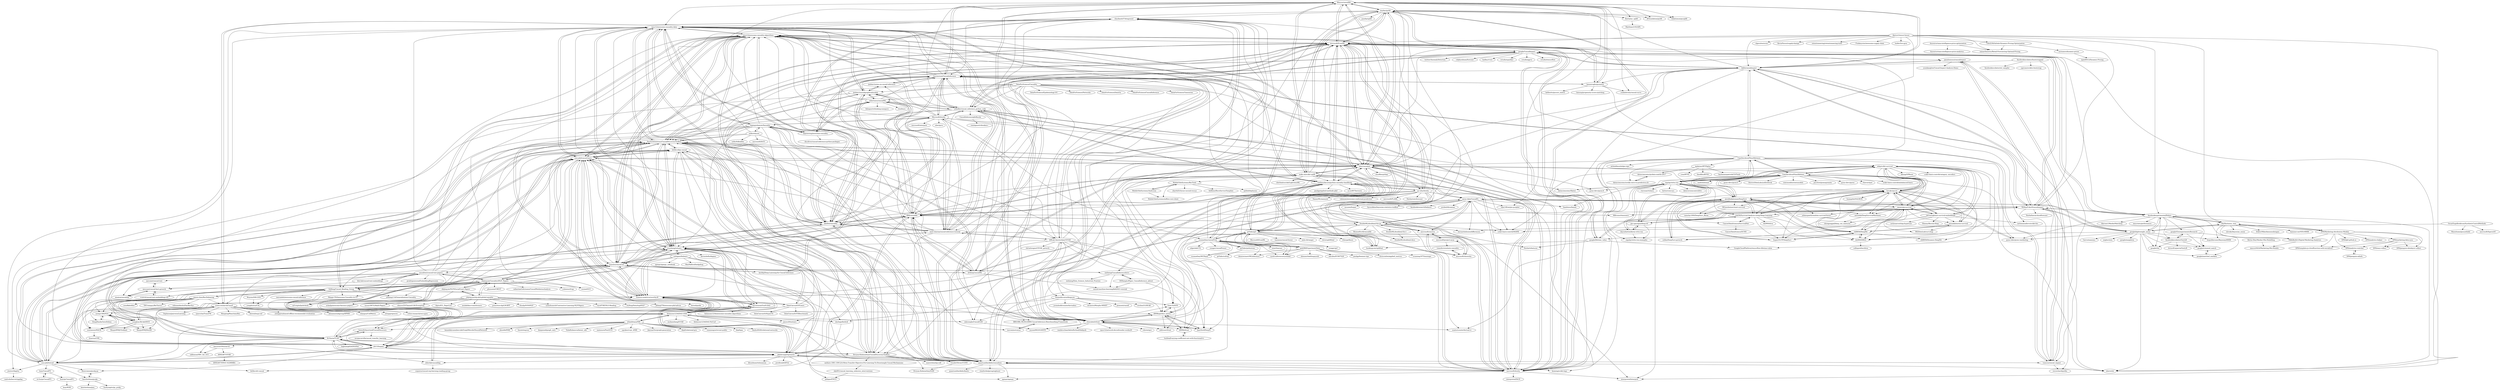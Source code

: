 digraph G {
"Minyus/causallift" -> "wayfair/pylift"
"Minyus/causallift" -> "maks-sh/scikit-uplift"
"Minyus/causallift" -> "Ibotta/mr_uplift"
"Minyus/causallift" -> "df-foundation/pylift"
"Minyus/causallift" -> "laurencium/Causalinference"
"Minyus/causallift" -> "bookingcom/upliftml"
"Minyus/causallift" -> "microsoft/EconML"
"Minyus/causallift" -> "uber/causalml"
"Minyus/causallift" -> "duketemon/pyuplift"
"Minyus/causallift" -> "usaito/counterfactual-cv"
"Minyus/causallift" -> "benmiroglio/pymatch"
"Minyus/causallift" -> "altdeep/causalML"
"Minyus/causallift" -> "rguo12/awesome-causality-data"
"Minyus/causallift" -> "dafiti/causalimpact"
"Minyus/causallift" -> "ronikobrosly/causal-curve" ["e"=1]
"google/lifetime_value" -> "GoogleCloudPlatform/tensorflow-lifetime-value"
"google/lifetime_value" -> "bookingcom/upliftml"
"google/lifetime_value" -> "WillianFuks/tfcausalimpact"
"google/lifetime_value" -> "wayfair/pylift"
"google/lifetime_value" -> "Nixtla/tsfeatures" ["e"=1]
"maks-sh/scikit-uplift" -> "Minyus/causallift"
"maks-sh/scikit-uplift" -> "wayfair/pylift"
"maks-sh/scikit-uplift" -> "bookingcom/upliftml"
"maks-sh/scikit-uplift" -> "uber/causalml"
"maks-sh/scikit-uplift" -> "sberbank-ai-lab/LightAutoML" ["e"=1]
"maks-sh/scikit-uplift" -> "microsoft/EconML"
"maks-sh/scikit-uplift" -> "altdeep/causalML"
"maks-sh/scikit-uplift" -> "IBM/causallib"
"maks-sh/scikit-uplift" -> "jvpoulos/causal-ml"
"maks-sh/scikit-uplift" -> "DoubleML/doubleml-for-py"
"maks-sh/scikit-uplift" -> "MobileTeleSystems/RecTools"
"maks-sh/scikit-uplift" -> "scikit-learn-contrib/MAPIE" ["e"=1]
"maks-sh/scikit-uplift" -> "quantumblacklabs/causalnex"
"maks-sh/scikit-uplift" -> "koaning/scikit-lego" ["e"=1]
"maks-sh/scikit-uplift" -> "matheusfacure/python-causality-handbook"
"matheusfacure/python-causality-handbook" -> "microsoft/EconML"
"matheusfacure/python-causality-handbook" -> "uber/causalml"
"matheusfacure/python-causality-handbook" -> "rguo12/awesome-causality-algorithms"
"matheusfacure/python-causality-handbook" -> "quantumblacklabs/causalnex"
"matheusfacure/python-causality-handbook" -> "microsoft/dowhy"
"matheusfacure/python-causality-handbook" -> "jrfiedler/causal_inference_python_code"
"matheusfacure/python-causality-handbook" -> "paulgp/applied-methods-phd" ["e"=1]
"matheusfacure/python-causality-handbook" -> "xieliaing/CausalInferenceIntro"
"matheusfacure/python-causality-handbook" -> "IBM/causallib"
"matheusfacure/python-causality-handbook" -> "jvpoulos/causal-ml"
"matheusfacure/python-causality-handbook" -> "grf-labs/grf"
"matheusfacure/python-causality-handbook" -> "uo-ec607/lectures" ["e"=1]
"matheusfacure/python-causality-handbook" -> "py-why/dowhy"
"matheusfacure/python-causality-handbook" -> "synth-inference/synthdid" ["e"=1]
"matheusfacure/python-causality-handbook" -> "pymc-labs/CausalPy"
"uber/causalml" -> "microsoft/EconML"
"uber/causalml" -> "microsoft/dowhy"
"uber/causalml" -> "rguo12/awesome-causality-algorithms"
"uber/causalml" -> "quantumblacklabs/causalnex"
"uber/causalml" -> "py-why/dowhy"
"uber/causalml" -> "matheusfacure/python-causality-handbook"
"uber/causalml" -> "uber/orbit" ["e"=1]
"uber/causalml" -> "FenTechSolutions/CausalDiscoveryToolbox"
"uber/causalml" -> "interpretml/interpret" ["e"=1]
"uber/causalml" -> "maks-sh/scikit-uplift"
"uber/causalml" -> "wayfair/pylift"
"uber/causalml" -> "slundberg/shap" ["e"=1]
"uber/causalml" -> "jrfiedler/causal_inference_python_code"
"uber/causalml" -> "cmu-phil/causal-learn"
"uber/causalml" -> "grf-labs/grf"
"xieliaing/CausalInferenceIntro" -> "matheusfacure/python-causality-handbook"
"xieliaing/CausalInferenceIntro" -> "xieliaing/Data_Science_Industrial_Practice"
"xieliaing/CausalInferenceIntro" -> "causal-machine-learning/kdd2021-tutorial"
"xieliaing/CausalInferenceIntro" -> "DSXiangLi/Paper_CausalInference_abtest"
"xieliaing/CausalInferenceIntro" -> "jvpoulos/causal-ml"
"CamDavidsonPilon/lifetimes" -> "CamDavidsonPilon/lifelines"
"CamDavidsonPilon/lifetimes" -> "mplatzer/BTYDplus"
"CamDavidsonPilon/lifetimes" -> "datascienceinc/oreilly-intro-to-predictive-clv"
"CamDavidsonPilon/lifetimes" -> "rasbt/mlxtend" ["e"=1]
"CamDavidsonPilon/lifetimes" -> "dafiti/causalimpact"
"CamDavidsonPilon/lifetimes" -> "google/CausalImpact"
"CamDavidsonPilon/lifetimes" -> "uber/causalml"
"CamDavidsonPilon/lifetimes" -> "ragulpr/wtte-rnn"
"CamDavidsonPilon/lifetimes" -> "airbnb/knowledge-repo" ["e"=1]
"CamDavidsonPilon/lifetimes" -> "GoogleCloudPlatform/tensorflow-lifetime-value"
"CamDavidsonPilon/lifetimes" -> "sebp/scikit-survival"
"CamDavidsonPilon/lifetimes" -> "pymc-labs/pymc-marketing"
"CamDavidsonPilon/lifetimes" -> "microsoft/dowhy"
"CamDavidsonPilon/lifetimes" -> "microsoft/EconML"
"CamDavidsonPilon/lifetimes" -> "google/lifetime_value"
"grf-labs/grf" -> "susanathey/causalTree"
"grf-labs/grf" -> "microsoft/EconML"
"grf-labs/grf" -> "synth-inference/synthdid" ["e"=1]
"grf-labs/grf" -> "gsbDBI/ExperimentData"
"grf-labs/grf" -> "grf-labs/policytree"
"grf-labs/grf" -> "uber/causalml"
"grf-labs/grf" -> "clinicalml/cfrnet"
"grf-labs/grf" -> "xnie/rlearner"
"grf-labs/grf" -> "rguo12/awesome-causality-algorithms"
"grf-labs/grf" -> "timmens/causal-forest"
"grf-labs/grf" -> "imbs-hl/ranger" ["e"=1]
"grf-labs/grf" -> "matheusfacure/python-causality-handbook"
"grf-labs/grf" -> "christophM/iml" ["e"=1]
"grf-labs/grf" -> "DoubleML/doubleml-for-py"
"grf-labs/grf" -> "lrberge/fixest" ["e"=1]
"loeweX/AmortizedCausalDiscovery" -> "M-Nauta/TCDF"
"loeweX/AmortizedCausalDiscovery" -> "mrojascarulla/causal_transfer_learning"
"Azure/cortana-intelligence-price-optimization" -> "samarthmistry/Retail-Forecasting-Optimal-Pricing"
"Azure/cortana-intelligence-price-optimization" -> "Azure/cortana-intelligence-price-analytics"
"ikatsov/tensor-house" -> "slgero/testovoe" ["e"=1]
"ikatsov/tensor-house" -> "sibylhe/mmm_stan"
"ikatsov/tensor-house" -> "KevinFasusi/supplychainpy" ["e"=1]
"ikatsov/tensor-house" -> "retentioneering/retentioneering-tools" ["e"=1]
"ikatsov/tensor-house" -> "Funkmyster/awesome-supply-chain" ["e"=1]
"ikatsov/tensor-house" -> "hubbs5/or-gym" ["e"=1]
"ikatsov/tensor-house" -> "dafiti/causalimpact"
"ikatsov/tensor-house" -> "uber/orbit" ["e"=1]
"ikatsov/tensor-house" -> "uber/causalml"
"ikatsov/tensor-house" -> "facebookexperimental/Robyn"
"ikatsov/tensor-house" -> "microsoft/EconML"
"ikatsov/tensor-house" -> "WillianFuks/tfcausalimpact"
"ikatsov/tensor-house" -> "samarthmistry/Retail-Forecasting-Optimal-Pricing"
"ikatsov/tensor-house" -> "microsoft/dowhy"
"ikatsov/tensor-house" -> "tule2236/Airbnb-Dynamic-Pricing-Optimization"
"FenTechSolutions/CausalDiscoveryToolbox" -> "huawei-noah/trustworthyAI"
"FenTechSolutions/CausalDiscoveryToolbox" -> "cmu-phil/causal-learn"
"FenTechSolutions/CausalDiscoveryToolbox" -> "xunzheng/notears"
"FenTechSolutions/CausalDiscoveryToolbox" -> "rguo12/awesome-causality-algorithms"
"FenTechSolutions/CausalDiscoveryToolbox" -> "microsoft/dowhy"
"FenTechSolutions/CausalDiscoveryToolbox" -> "cmu-phil/tetrad"
"FenTechSolutions/CausalDiscoveryToolbox" -> "jakobrunge/tigramite"
"FenTechSolutions/CausalDiscoveryToolbox" -> "M-Nauta/TCDF"
"FenTechSolutions/CausalDiscoveryToolbox" -> "cdt15/lingam"
"FenTechSolutions/CausalDiscoveryToolbox" -> "rguo12/awesome-causality-data"
"FenTechSolutions/CausalDiscoveryToolbox" -> "quantumblacklabs/causalnex"
"FenTechSolutions/CausalDiscoveryToolbox" -> "jvpoulos/causal-ml"
"FenTechSolutions/CausalDiscoveryToolbox" -> "bd2kccd/py-causal"
"FenTechSolutions/CausalDiscoveryToolbox" -> "uber/causalml"
"FenTechSolutions/CausalDiscoveryToolbox" -> "microsoft/EconML"
"cmu-phil/causal-learn" -> "huawei-noah/trustworthyAI"
"cmu-phil/causal-learn" -> "FenTechSolutions/CausalDiscoveryToolbox"
"cmu-phil/causal-learn" -> "cmu-phil/tetrad"
"cmu-phil/causal-learn" -> "xunzheng/notears"
"cmu-phil/causal-learn" -> "jakobrunge/tigramite"
"cmu-phil/causal-learn" -> "cdt15/lingam"
"cmu-phil/causal-learn" -> "DataCanvasIO/YLearn"
"cmu-phil/causal-learn" -> "rguo12/awesome-causality-algorithms"
"cmu-phil/causal-learn" -> "jvpoulos/causal-ml"
"cmu-phil/causal-learn" -> "bd2kccd/py-causal"
"cmu-phil/causal-learn" -> "zhijing-jin/Causality4NLP_Papers"
"cmu-phil/causal-learn" -> "rguo12/awesome-causality-data"
"cmu-phil/causal-learn" -> "loeweX/AmortizedCausalDiscovery"
"cmu-phil/causal-learn" -> "uber/causalml"
"cmu-phil/causal-learn" -> "M-Nauta/TCDF"
"google/lightweight_mmm" -> "facebookexperimental/Robyn"
"google/lightweight_mmm" -> "sibylhe/mmm_stan"
"google/lightweight_mmm" -> "google/rba"
"google/lightweight_mmm" -> "facebookincubator/GeoLift"
"google/lightweight_mmm" -> "pymc-labs/pymc-marketing"
"google/lightweight_mmm" -> "pymc-labs/CausalPy"
"google/lightweight_mmm" -> "Garve/mamimo"
"google/lightweight_mmm" -> "google/trimmed_match"
"google/lightweight_mmm" -> "WillianFuks/tfcausalimpact"
"google/lightweight_mmm" -> "google/lifetime_value"
"google/lightweight_mmm" -> "eeghor/mta"
"google/lightweight_mmm" -> "google/matched_markets"
"google/lightweight_mmm" -> "leopoldavezac/BayesianMMM"
"google/lightweight_mmm" -> "uber/orbit" ["e"=1]
"google/lightweight_mmm" -> "google/megalista"
"fulifeng/Causal_Reading_Group" -> "rguo12/awesome-causality-algorithms"
"fulifeng/Causal_Reading_Group" -> "jvpoulos/causal-ml"
"fulifeng/Causal_Reading_Group" -> "zhijing-jin/Causality4NLP_Papers"
"fulifeng/Causal_Reading_Group" -> "Wangt-CN/Awesome-Causality-in-CV" ["e"=1]
"fulifeng/Causal_Reading_Group" -> "causaltext/causal-text-papers"
"fulifeng/Causal_Reading_Group" -> "yfzhang114/Generalization-Causality" ["e"=1]
"fulifeng/Causal_Reading_Group" -> "Wuyxin/DIR-GNN"
"fulifeng/Causal_Reading_Group" -> "zyang1580/PDA"
"fulifeng/Causal_Reading_Group" -> "jiawei-chen/RecDebiasing"
"fulifeng/Causal_Reading_Group" -> "huawei-noah/trustworthyAI"
"fulifeng/Causal_Reading_Group" -> "yongduosui/CAL"
"fulifeng/Causal_Reading_Group" -> "tsinghua-fib-lab/DICE"
"fulifeng/Causal_Reading_Group" -> "imirzadeh/awesome-causal-inference"
"fulifeng/Causal_Reading_Group" -> "weitianxin/MACR"
"fulifeng/Causal_Reading_Group" -> "criteo-research/CausE"
"huawei-noah/trustworthyAI" -> "cmu-phil/causal-learn"
"huawei-noah/trustworthyAI" -> "FenTechSolutions/CausalDiscoveryToolbox"
"huawei-noah/trustworthyAI" -> "xunzheng/notears"
"huawei-noah/trustworthyAI" -> "rguo12/awesome-causality-algorithms"
"huawei-noah/trustworthyAI" -> "fishmoon1234/DAG-GNN"
"huawei-noah/trustworthyAI" -> "jakobrunge/tigramite"
"huawei-noah/trustworthyAI" -> "jvpoulos/causal-ml"
"huawei-noah/trustworthyAI" -> "cmu-phil/tetrad"
"huawei-noah/trustworthyAI" -> "fulifeng/Causal_Reading_Group"
"huawei-noah/trustworthyAI" -> "DataCanvasIO/YLearn"
"huawei-noah/trustworthyAI" -> "cdt15/lingam"
"huawei-noah/trustworthyAI" -> "kurowasan/GraN-DAG"
"huawei-noah/trustworthyAI" -> "pymc-labs/CausalPy"
"huawei-noah/trustworthyAI" -> "microsoft/EconML"
"huawei-noah/trustworthyAI" -> "quantumblacklabs/causalnex"
"MobileTeleSystems/RecTools" -> "MobileTeleSystems/Ambrosia"
"MobileTeleSystems/RecTools" -> "sharthZ23/your-second-recsys"
"MobileTeleSystems/RecTools" -> "feldlime/RecoServiceTemplate"
"MobileTeleSystems/RecTools" -> "MobileTeleSystems/mlflow-rest-client"
"MobileTeleSystems/RecTools" -> "qnbhd/deployme"
"CamDavidsonPilon/lifelines" -> "sebp/scikit-survival"
"CamDavidsonPilon/lifelines" -> "CamDavidsonPilon/lifetimes"
"CamDavidsonPilon/lifelines" -> "havakv/pycox"
"CamDavidsonPilon/lifelines" -> "jaredleekatzman/DeepSurv"
"CamDavidsonPilon/lifelines" -> "pymc-devs/pymc3" ["e"=1]
"CamDavidsonPilon/lifelines" -> "square/pysurvival"
"CamDavidsonPilon/lifelines" -> "DistrictDataLabs/yellowbrick" ["e"=1]
"CamDavidsonPilon/lifelines" -> "statsmodels/statsmodels" ["e"=1]
"CamDavidsonPilon/lifelines" -> "ragulpr/wtte-rnn"
"CamDavidsonPilon/lifelines" -> "jmschrei/pomegranate" ["e"=1]
"CamDavidsonPilon/lifelines" -> "rasbt/mlxtend" ["e"=1]
"CamDavidsonPilon/lifelines" -> "pymc-devs/pymc" ["e"=1]
"CamDavidsonPilon/lifelines" -> "rhiever/tpot" ["e"=1]
"CamDavidsonPilon/lifelines" -> "bambinos/bambi" ["e"=1]
"CamDavidsonPilon/lifelines" -> "scikit-learn-contrib/imbalanced-learn" ["e"=1]
"sebp/scikit-survival" -> "havakv/pycox"
"sebp/scikit-survival" -> "CamDavidsonPilon/lifelines"
"sebp/scikit-survival" -> "square/pysurvival"
"sebp/scikit-survival" -> "jaredleekatzman/DeepSurv"
"sebp/scikit-survival" -> "loft-br/xgboost-survival-embeddings"
"sebp/scikit-survival" -> "autonlab/auton-survival"
"sebp/scikit-survival" -> "chl8856/DeepHit"
"sebp/scikit-survival" -> "robi56/Survival-Analysis-using-Deep-Learning"
"sebp/scikit-survival" -> "scikit-learn-contrib/MAPIE" ["e"=1]
"sebp/scikit-survival" -> "autonlab/DeepSurvivalMachines"
"sebp/scikit-survival" -> "ragulpr/wtte-rnn"
"sebp/scikit-survival" -> "liupei101/TFDeepSurv"
"sebp/scikit-survival" -> "rk2900/DRSA"
"sebp/scikit-survival" -> "fabsig/GPBoost" ["e"=1]
"sebp/scikit-survival" -> "scikit-learn-contrib/category_encoders" ["e"=1]
"google/CausalImpact" -> "dafiti/causalimpact"
"google/CausalImpact" -> "twitter/AnomalyDetection" ["e"=1]
"google/CausalImpact" -> "microsoft/dowhy"
"google/CausalImpact" -> "microsoft/EconML"
"google/CausalImpact" -> "uber/causalml"
"google/CausalImpact" -> "akelleh/causality"
"google/CausalImpact" -> "WillianFuks/tfcausalimpact"
"google/CausalImpact" -> "robjhyndman/forecast" ["e"=1]
"google/CausalImpact" -> "facebookexperimental/Robyn"
"google/CausalImpact" -> "hadley/rvest" ["e"=1]
"google/CausalImpact" -> "rstudio/sparklyr" ["e"=1]
"google/CausalImpact" -> "jrfiedler/causal_inference_python_code"
"google/CausalImpact" -> "rstudio/ggvis" ["e"=1]
"google/CausalImpact" -> "rstudio/tensorflow" ["e"=1]
"google/CausalImpact" -> "jamalsenouci/causalimpact"
"py-why/dowhy" -> "microsoft/EconML"
"py-why/dowhy" -> "uber/causalml"
"py-why/dowhy" -> "Nixtla/statsforecast" ["e"=1]
"py-why/dowhy" -> "quantumblacklabs/causalnex"
"py-why/dowhy" -> "rguo12/awesome-causality-algorithms"
"py-why/dowhy" -> "matheusfacure/python-causality-handbook"
"py-why/dowhy" -> "microsoft/causica"
"py-why/dowhy" -> "NannyML/nannyml" ["e"=1]
"py-why/dowhy" -> "pymc-labs/CausalPy"
"py-why/dowhy" -> "huawei-noah/trustworthyAI"
"py-why/dowhy" -> "valeman/awesome-conformal-prediction" ["e"=1]
"py-why/dowhy" -> "microsoft/FLAML" ["e"=1]
"py-why/dowhy" -> "IBM/causallib"
"py-why/dowhy" -> "interpretml/interpret" ["e"=1]
"py-why/dowhy" -> "microsoft/showwhy"
"rguo12/awesome-causality-algorithms" -> "uber/causalml"
"rguo12/awesome-causality-algorithms" -> "microsoft/dowhy"
"rguo12/awesome-causality-algorithms" -> "rguo12/awesome-causality-data"
"rguo12/awesome-causality-algorithms" -> "microsoft/EconML"
"rguo12/awesome-causality-algorithms" -> "FenTechSolutions/CausalDiscoveryToolbox"
"rguo12/awesome-causality-algorithms" -> "jvpoulos/causal-ml"
"rguo12/awesome-causality-algorithms" -> "fulifeng/Causal_Reading_Group"
"rguo12/awesome-causality-algorithms" -> "huawei-noah/trustworthyAI"
"rguo12/awesome-causality-algorithms" -> "cmu-phil/causal-learn"
"rguo12/awesome-causality-algorithms" -> "quantumblacklabs/causalnex"
"rguo12/awesome-causality-algorithms" -> "matheusfacure/python-causality-handbook"
"rguo12/awesome-causality-algorithms" -> "xunzheng/notears"
"rguo12/awesome-causality-algorithms" -> "akelleh/causality"
"rguo12/awesome-causality-algorithms" -> "jrfiedler/causal_inference_python_code"
"rguo12/awesome-causality-algorithms" -> "clinicalml/cfrnet"
"zhijing-jin/NLP4SocialGood_Papers" -> "zhijing-jin/nlp-phd-global-equality"
"zhijing-jin/NLP4SocialGood_Papers" -> "zhijing-jin/Causality4NLP_Papers"
"zhijing-jin/NLP4SocialGood_Papers" -> "uclanlp/awesome-fairness-papers" ["e"=1]
"causaltext/causal-text-papers" -> "zhijing-jin/Causality4NLP_Papers"
"causaltext/causal-text-papers" -> "fulifeng/Causal_Reading_Group"
"causaltext/causal-text-papers" -> "jvpoulos/causal-ml"
"causaltext/causal-text-papers" -> "amaiya/causalnlp"
"causaltext/causal-text-papers" -> "blei-lab/causal-text-embeddings"
"causaltext/causal-text-papers" -> "rguo12/awesome-causality-algorithms"
"causaltext/causal-text-papers" -> "rpryzant/causal-bert-pytorch"
"causaltext/causal-text-papers" -> "prodriguezsosa/EmbeddingRegression" ["e"=1]
"causaltext/causal-text-papers" -> "rpryzant/causal-text"
"causaltext/causal-text-papers" -> "FenTechSolutions/CausalDiscoveryToolbox"
"causaltext/causal-text-papers" -> "uclanlp/awesome-fairness-papers" ["e"=1]
"causaltext/causal-text-papers" -> "rguo12/awesome-causality-data"
"causaltext/causal-text-papers" -> "cmu-phil/causal-learn"
"causaltext/causal-text-papers" -> "xxxiaol/GCI"
"causaltext/causal-text-papers" -> "acl-org/aclpubcheck" ["e"=1]
"tcassou/causal_impact" -> "dafiti/causalimpact"
"tcassou/causal_impact" -> "jamalsenouci/causalimpact"
"tcassou/causal_impact" -> "wwrechard/pydlm" ["e"=1]
"tcassou/causal_impact" -> "laurencium/Causalinference"
"quantumblacklabs/causalnex" -> "quantumblacklabs/kedro" ["e"=1]
"quantumblacklabs/causalnex" -> "uber/causalml"
"quantumblacklabs/causalnex" -> "microsoft/EconML"
"quantumblacklabs/causalnex" -> "microsoft/dowhy"
"quantumblacklabs/causalnex" -> "IBM/causallib"
"quantumblacklabs/causalnex" -> "FenTechSolutions/CausalDiscoveryToolbox"
"quantumblacklabs/causalnex" -> "rguo12/awesome-causality-algorithms"
"quantumblacklabs/causalnex" -> "matheusfacure/python-causality-handbook"
"quantumblacklabs/causalnex" -> "pgmpy/pgmpy" ["e"=1]
"quantumblacklabs/causalnex" -> "xunzheng/notears"
"quantumblacklabs/causalnex" -> "koaning/scikit-lego" ["e"=1]
"quantumblacklabs/causalnex" -> "akelleh/causality"
"quantumblacklabs/causalnex" -> "stanfordmlgroup/ngboost" ["e"=1]
"quantumblacklabs/causalnex" -> "jakobrunge/tigramite"
"quantumblacklabs/causalnex" -> "uber/orbit" ["e"=1]
"microsoft/EconML" -> "uber/causalml"
"microsoft/EconML" -> "microsoft/dowhy"
"microsoft/EconML" -> "rguo12/awesome-causality-algorithms"
"microsoft/EconML" -> "quantumblacklabs/causalnex"
"microsoft/EconML" -> "matheusfacure/python-causality-handbook"
"microsoft/EconML" -> "py-why/dowhy"
"microsoft/EconML" -> "grf-labs/grf"
"microsoft/EconML" -> "FenTechSolutions/CausalDiscoveryToolbox"
"microsoft/EconML" -> "IBM/causallib"
"microsoft/EconML" -> "jrfiedler/causal_inference_python_code"
"microsoft/EconML" -> "wayfair/pylift"
"microsoft/EconML" -> "interpretml/interpret" ["e"=1]
"microsoft/EconML" -> "Minyus/causallift"
"microsoft/EconML" -> "google/CausalImpact"
"microsoft/EconML" -> "jvpoulos/causal-ml"
"microsoft/dowhy" -> "uber/causalml"
"microsoft/dowhy" -> "microsoft/EconML"
"microsoft/dowhy" -> "rguo12/awesome-causality-algorithms"
"microsoft/dowhy" -> "quantumblacklabs/causalnex"
"microsoft/dowhy" -> "FenTechSolutions/CausalDiscoveryToolbox"
"microsoft/dowhy" -> "amit-sharma/causal-inference-tutorial"
"microsoft/dowhy" -> "jrfiedler/causal_inference_python_code"
"microsoft/dowhy" -> "matheusfacure/python-causality-handbook"
"microsoft/dowhy" -> "akelleh/causality"
"microsoft/dowhy" -> "google/CausalImpact"
"microsoft/dowhy" -> "laurencium/Causalinference"
"microsoft/dowhy" -> "pgmpy/pgmpy" ["e"=1]
"microsoft/dowhy" -> "interpretml/interpret" ["e"=1]
"microsoft/dowhy" -> "interpretml/DiCE" ["e"=1]
"microsoft/dowhy" -> "cmu-phil/causal-learn"
"DataCanvasIO/YLearn" -> "cmu-phil/causal-learn"
"DataCanvasIO/YLearn" -> "huawei-noah/trustworthyAI"
"DataCanvasIO/YLearn" -> "FenTechSolutions/CausalDiscoveryToolbox"
"DataCanvasIO/YLearn" -> "DataCanvasIO/HyperTS" ["e"=1]
"DataCanvasIO/YLearn" -> "DataCanvasIO/TSBenchmark"
"DataCanvasIO/YLearn" -> "cmu-phil/tetrad"
"bd2kccd/py-causal" -> "cmu-phil/tetrad"
"bd2kccd/py-causal" -> "xunzheng/notears"
"bd2kccd/py-causal" -> "FenTechSolutions/CausalDiscoveryToolbox"
"bd2kccd/py-causal" -> "cmu-phil/causal-learn"
"bd2kccd/py-causal" -> "kurowasan/GraN-DAG"
"bd2kccd/py-causal" -> "Diviyan-Kalainathan/CausalDiscoveryToolbox"
"bd2kccd/py-causal" -> "cdt15/lingam"
"bd2kccd/py-causal" -> "mkocaoglu/CausalGAN"
"bd2kccd/py-causal" -> "loeweX/AmortizedCausalDiscovery"
"bd2kccd/py-causal" -> "GoudetOlivier/CGNN"
"bd2kccd/py-causal" -> "bd2kccd/r-causal"
"Microsoft/EconML" -> "swager/grf"
"jvpoulos/causal-ml" -> "kochbj/Deep-Learning-for-Causal-Inference"
"jvpoulos/causal-ml" -> "altdeep/causalML"
"jvpoulos/causal-ml" -> "rguo12/awesome-causality-algorithms"
"jvpoulos/causal-ml" -> "fulifeng/Causal_Reading_Group"
"jvpoulos/causal-ml" -> "cmu-phil/causal-learn"
"jvpoulos/causal-ml" -> "FenTechSolutions/CausalDiscoveryToolbox"
"jvpoulos/causal-ml" -> "huawei-noah/trustworthyAI"
"jvpoulos/causal-ml" -> "causaltext/causal-text-papers"
"jvpoulos/causal-ml" -> "IBM/causallib"
"jvpoulos/causal-ml" -> "zhijing-jin/Causality4NLP_Papers"
"jvpoulos/causal-ml" -> "rguo12/awesome-causality-data"
"jvpoulos/causal-ml" -> "microsoft/EconML"
"jvpoulos/causal-ml" -> "amit-sharma/causal-inference-tutorial"
"jvpoulos/causal-ml" -> "xieliaing/CausalInferenceIntro"
"jvpoulos/causal-ml" -> "clinicalml/cfrnet"
"CausalInference/gfoRmula" -> "remlapmot/cibookex-r"
"zyang1580/PDA" -> "weitianxin/MACR"
"zyang1580/PDA" -> "tsinghua-fib-lab/DICE"
"zyang1580/PDA" -> "DongHande/AutoDebias"
"zyang1580/PDA" -> "WenjieWWJ/DecRS"
"wayfair/pylift" -> "Minyus/causallift"
"wayfair/pylift" -> "maks-sh/scikit-uplift"
"wayfair/pylift" -> "Ibotta/mr_uplift"
"wayfair/pylift" -> "duketemon/pyuplift"
"wayfair/pylift" -> "uber/causalml"
"wayfair/pylift" -> "df-foundation/pylift"
"wayfair/pylift" -> "microsoft/EconML"
"wayfair/pylift" -> "psarka/uplift"
"wayfair/pylift" -> "bookingcom/upliftml"
"wayfair/pylift" -> "benmiroglio/pymatch"
"wayfair/pylift" -> "clinicalml/cfrnet"
"wayfair/pylift" -> "claudiashi57/dragonnet"
"wayfair/pylift" -> "google/lifetime_value"
"wayfair/pylift" -> "susanathey/causalTree"
"wayfair/pylift" -> "laurencium/Causalinference"
"amit-sharma/causal-inference-tutorial" -> "laurencium/Causalinference"
"amit-sharma/causal-inference-tutorial" -> "microsoft/dowhy"
"amit-sharma/causal-inference-tutorial" -> "akelleh/causality"
"amit-sharma/causal-inference-tutorial" -> "Microsoft/dowhy"
"amit-sharma/causal-inference-tutorial" -> "jrfiedler/causal_inference_python_code"
"amit-sharma/causal-inference-tutorial" -> "ijmbarr/causalgraphicalmodels"
"amit-sharma/causal-inference-tutorial" -> "rguo12/awesome-causality-data"
"amit-sharma/causal-inference-tutorial" -> "jvpoulos/causal-ml"
"amit-sharma/causal-inference-tutorial" -> "AMLab-Amsterdam/CEVAE"
"amit-sharma/causal-inference-tutorial" -> "FenTechSolutions/CausalDiscoveryToolbox"
"amit-sharma/causal-inference-tutorial" -> "rguo12/awesome-causality-algorithms"
"amit-sharma/causal-inference-tutorial" -> "ijmbarr/notes-on-causal-inference"
"amit-sharma/causal-inference-tutorial" -> "robertness/causalML"
"amit-sharma/causal-inference-tutorial" -> "IBM/causallib"
"amit-sharma/causal-inference-tutorial" -> "Diviyan-Kalainathan/CausalDiscoveryToolbox"
"susanathey/causalTree" -> "grf-labs/grf"
"susanathey/causalTree" -> "gsbDBI/ExperimentData"
"susanathey/causalTree" -> "edgeslab/CTL"
"susanathey/causalTree" -> "susanathey/MCPanel"
"susanathey/causalTree" -> "synth-inference/synthdid" ["e"=1]
"susanathey/causalTree" -> "swager/causalForest"
"susanathey/causalTree" -> "swager/grf"
"susanathey/causalTree" -> "clinicalml/cfrnet"
"susanathey/causalTree" -> "grf-labs/policytree"
"susanathey/causalTree" -> "microsoft/EconML"
"susanathey/causalTree" -> "jhartford/DeepIV"
"susanathey/causalTree" -> "xnie/rlearner"
"susanathey/causalTree" -> "demirermert/MLInference"
"susanathey/causalTree" -> "wayfair/pylift"
"susanathey/causalTree" -> "laurencium/Causalinference"
"Renovamen/pcalg-py" -> "keiichishima/pcalg"
"jakobrunge/tigramite" -> "M-Nauta/TCDF"
"jakobrunge/tigramite" -> "FenTechSolutions/CausalDiscoveryToolbox"
"jakobrunge/tigramite" -> "cmu-phil/causal-learn"
"jakobrunge/tigramite" -> "huawei-noah/trustworthyAI"
"jakobrunge/tigramite" -> "cdt15/lingam"
"jakobrunge/tigramite" -> "rguo12/awesome-causality-algorithms"
"jakobrunge/tigramite" -> "xunzheng/notears"
"jakobrunge/tigramite" -> "quantumblacklabs/causalnex"
"jakobrunge/tigramite" -> "pwollstadt/IDTxl" ["e"=1]
"jakobrunge/tigramite" -> "IBM/causallib"
"jakobrunge/tigramite" -> "cmu-phil/tetrad"
"jakobrunge/tigramite" -> "microsoft/dowhy"
"jakobrunge/tigramite" -> "microsoft/EconML"
"jakobrunge/tigramite" -> "khundman/telemanom" ["e"=1]
"jakobrunge/tigramite" -> "tcassou/causal_impact"
"keiichishima/pcalg" -> "Renovamen/pcalg-py"
"keiichishima/pcalg" -> "fooSynaptic/py_pcalg"
"keiichishima/pcalg" -> "keiichishima/gsq"
"DSXiangLi/Paper_CausalInference_abtest" -> "causal-machine-learning/kdd2021-tutorial"
"DSXiangLi/Paper_CausalInference_abtest" -> "xieliaing/CausalInferenceIntro"
"DSXiangLi/Paper_CausalInference_abtest" -> "d909b/drnet"
"akelleh/causality" -> "laurencium/Causalinference"
"akelleh/causality" -> "Microsoft/dowhy"
"akelleh/causality" -> "ijmbarr/causalgraphicalmodels"
"akelleh/causality" -> "amit-sharma/causal-inference-tutorial"
"akelleh/causality" -> "rguo12/awesome-causality-algorithms"
"akelleh/causality" -> "microsoft/dowhy"
"akelleh/causality" -> "cmu-phil/tetrad"
"akelleh/causality" -> "IBM/causallib"
"akelleh/causality" -> "rguo12/awesome-causality-data"
"akelleh/causality" -> "FenTechSolutions/CausalDiscoveryToolbox"
"akelleh/causality" -> "google/CausalImpact"
"akelleh/causality" -> "bd2kccd/py-causal"
"akelleh/causality" -> "quantumblacklabs/causalnex"
"akelleh/causality" -> "robertness/causalML"
"akelleh/causality" -> "xunzheng/notears"
"czifan/DeepSurv.pytorch" -> "jaredleekatzman/DeepSurv"
"zhijing-jin/Causality4NLP_Papers" -> "causaltext/causal-text-papers"
"zhijing-jin/Causality4NLP_Papers" -> "zhijing-jin/nlp-phd-global-equality"
"zhijing-jin/Causality4NLP_Papers" -> "zhijing-jin/NLP4SocialGood_Papers"
"zhijing-jin/Causality4NLP_Papers" -> "fulifeng/Causal_Reading_Group"
"zhijing-jin/Causality4NLP_Papers" -> "phosseini/CREST"
"zhijing-jin/Causality4NLP_Papers" -> "amaiya/causalnlp"
"zhijing-jin/Causality4NLP_Papers" -> "jvpoulos/causal-ml"
"zhijing-jin/Causality4NLP_Papers" -> "cmu-phil/causal-learn"
"zhijing-jin/Causality4NLP_Papers" -> "sebastianGehrmann/CausalMediationAnalysis"
"zhijing-jin/Causality4NLP_Papers" -> "xxxiaol/GCI"
"zhijing-jin/Causality4NLP_Papers" -> "yuleiniu/cfvqa" ["e"=1]
"zhijing-jin/Causality4NLP_Papers" -> "Wangt-CN/Awesome-Causality-in-CV" ["e"=1]
"zhijing-jin/Causality4NLP_Papers" -> "rpryzant/causal-bert-pytorch"
"zhijing-jin/Causality4NLP_Papers" -> "yfzhang114/Generalization-Causality" ["e"=1]
"ethanfetaya/NRI" -> "fishmoon1234/DAG-GNN"
"ethanfetaya/NRI" -> "cgraber/cvpr_dNRI"
"ethanfetaya/NRI" -> "JiaxuanYou/graph-generation" ["e"=1]
"ethanfetaya/NRI" -> "tkipf/relational-gcn" ["e"=1]
"ethanfetaya/NRI" -> "loeweX/AmortizedCausalDiscovery"
"ethanfetaya/NRI" -> "xunzheng/notears"
"ethanfetaya/NRI" -> "renmengye/revnet-public" ["e"=1]
"ethanfetaya/NRI" -> "tkipf/gae" ["e"=1]
"ethanfetaya/NRI" -> "kimhc6028/relational-networks" ["e"=1]
"ethanfetaya/NRI" -> "benedekrozemberczki/GraphWaveletNeuralNetwork" ["e"=1]
"ethanfetaya/NRI" -> "ekwebb/fNRI"
"ethanfetaya/NRI" -> "fmonti/mgcnn" ["e"=1]
"ethanfetaya/NRI" -> "deepmind/graph_nets" ["e"=1]
"ethanfetaya/NRI" -> "YuliaRubanova/latent_ode" ["e"=1]
"ethanfetaya/NRI" -> "matenure/FastGCN" ["e"=1]
"robi56/Survival-Analysis-using-Deep-Learning" -> "CancerDataScience/SurvivalNet"
"robi56/Survival-Analysis-using-Deep-Learning" -> "jaredleekatzman/DeepSurv"
"robi56/Survival-Analysis-using-Deep-Learning" -> "rk2900/DRSA"
"robi56/Survival-Analysis-using-Deep-Learning" -> "havakv/pycox"
"robi56/Survival-Analysis-using-Deep-Learning" -> "liupei101/TFDeepSurv"
"robi56/Survival-Analysis-using-Deep-Learning" -> "chl8856/DeepHit"
"robi56/Survival-Analysis-using-Deep-Learning" -> "gm-spacagna/deep-ttf"
"robi56/Survival-Analysis-using-Deep-Learning" -> "rk2900/drsa"
"jrfiedler/causal_inference_python_code" -> "microsoft/dowhy"
"jrfiedler/causal_inference_python_code" -> "laurencium/Causalinference"
"jrfiedler/causal_inference_python_code" -> "matheusfacure/python-causality-handbook"
"jrfiedler/causal_inference_python_code" -> "rguo12/awesome-causality-algorithms"
"jrfiedler/causal_inference_python_code" -> "microsoft/EconML"
"jrfiedler/causal_inference_python_code" -> "amit-sharma/causal-inference-tutorial"
"jrfiedler/causal_inference_python_code" -> "uber/causalml"
"jrfiedler/causal_inference_python_code" -> "FenTechSolutions/CausalDiscoveryToolbox"
"jrfiedler/causal_inference_python_code" -> "rguo12/awesome-causality-data"
"jrfiedler/causal_inference_python_code" -> "quantumblacklabs/causalnex"
"jrfiedler/causal_inference_python_code" -> "akelleh/causality"
"jrfiedler/causal_inference_python_code" -> "google/CausalImpact"
"jrfiedler/causal_inference_python_code" -> "CausalInference/gfoRmula"
"jrfiedler/causal_inference_python_code" -> "Microsoft/dowhy"
"jrfiedler/causal_inference_python_code" -> "Minyus/causallift"
"DP6/Marketing-Attribution-Models" -> "DP6/marketing-data-sync"
"DP6/Marketing-Attribution-Models" -> "DP6/easy-collect"
"DP6/Marketing-Attribution-Models" -> "DP6/penguin-datalayer-collect"
"DP6/Marketing-Attribution-Models" -> "Nikhilkohli1/Digital-Marketing-Analytics"
"DP6/Marketing-Attribution-Models" -> "sibylhe/mmm_stan"
"DP6/Marketing-Attribution-Models" -> "DP6/dp6.github.io"
"DP6/Marketing-Attribution-Models" -> "DP6/analytics-helper"
"DP6/Marketing-Attribution-Models" -> "DP6/template-js-cloudfunction-with-terraform"
"DP6/Marketing-Attribution-Models" -> "DP6/analytics-watcher"
"DP6/marketing-data-sync" -> "DP6/easy-collect"
"DP6/marketing-data-sync" -> "DP6/penguin-datalayer-collect"
"DP6/marketing-data-sync" -> "DP6/analytics-watcher"
"DP6/marketing-data-sync" -> "DP6/template-js-cloudfunction-with-terraform"
"facebookexperimental/Robyn" -> "google/lightweight_mmm"
"facebookexperimental/Robyn" -> "sibylhe/mmm_stan"
"facebookexperimental/Robyn" -> "facebookincubator/GeoLift"
"facebookexperimental/Robyn" -> "google/CausalImpact"
"facebookexperimental/Robyn" -> "google/rba"
"facebookexperimental/Robyn" -> "WillianFuks/tfcausalimpact"
"facebookexperimental/Robyn" -> "DP6/Marketing-Attribution-Models"
"facebookexperimental/Robyn" -> "klarsen1/MarketMatching"
"facebookexperimental/Robyn" -> "Nikhilkohli1/Digital-Marketing-Analytics"
"facebookexperimental/Robyn" -> "google/GeoexperimentsResearch"
"facebookexperimental/Robyn" -> "uber/orbit" ["e"=1]
"facebookexperimental/Robyn" -> "google/trimmed_match"
"facebookexperimental/Robyn" -> "easystats/performance" ["e"=1]
"facebookexperimental/Robyn" -> "microsoft/EconML"
"facebookexperimental/Robyn" -> "pymc-labs/pymc-marketing"
"zhijing-jin/nlp-phd-global-equality" -> "zhijing-jin/Causality4NLP_Papers"
"zhijing-jin/nlp-phd-global-equality" -> "zhijing-jin/NLP4SocialGood_Papers"
"zhijing-jin/nlp-phd-global-equality" -> "neulab/knn-transformers" ["e"=1]
"zhijing-jin/nlp-phd-global-equality" -> "acl-org/aclpubcheck" ["e"=1]
"zhijing-jin/nlp-phd-global-equality" -> "princeton-nlp/LM-BFF" ["e"=1]
"zhijing-jin/nlp-phd-global-equality" -> "thunlp/SOS4NLP" ["e"=1]
"zhijing-jin/nlp-phd-global-equality" -> "ryanzhumich/Contrastive-Learning-NLP-Papers" ["e"=1]
"zhijing-jin/nlp-phd-global-equality" -> "wyu97/KENLG-Reading" ["e"=1]
"zhijing-jin/nlp-phd-global-equality" -> "styfeng/DataAug4NLP" ["e"=1]
"zhijing-jin/nlp-phd-global-equality" -> "pliang279/awesome-phd-advice" ["e"=1]
"zhijing-jin/nlp-phd-global-equality" -> "lintool/guide" ["e"=1]
"zhijing-jin/nlp-phd-global-equality" -> "uclanlp/awesome-fairness-papers" ["e"=1]
"zhijing-jin/nlp-phd-global-equality" -> "txsun1997/LMaaS-Papers" ["e"=1]
"zhijing-jin/nlp-phd-global-equality" -> "shmsw25/Channel-LM-Prompting" ["e"=1]
"zhijing-jin/nlp-phd-global-equality" -> "dqxiu/ICL_PaperList" ["e"=1]
"havakv/pycox" -> "jaredleekatzman/DeepSurv"
"havakv/pycox" -> "sebp/scikit-survival"
"havakv/pycox" -> "square/pysurvival"
"havakv/pycox" -> "chl8856/DeepHit"
"havakv/pycox" -> "robi56/Survival-Analysis-using-Deep-Learning"
"havakv/pycox" -> "autonlab/DeepSurvivalMachines"
"havakv/pycox" -> "autonlab/auton-survival"
"havakv/pycox" -> "czifan/DeepSurv.pytorch"
"havakv/pycox" -> "rk2900/DRSA"
"havakv/pycox" -> "MGensheimer/nnet-survival"
"havakv/pycox" -> "CamDavidsonPilon/lifelines"
"havakv/pycox" -> "loft-br/xgboost-survival-embeddings"
"havakv/pycox" -> "liupei101/TFDeepSurv"
"havakv/pycox" -> "chl8856/Dynamic-DeepHit"
"havakv/pycox" -> "huangzhii/SALMON"
"ragulpr/wtte-rnn" -> "gm-spacagna/deep-ttf"
"ragulpr/wtte-rnn" -> "daynebatten/keras-wtte-rnn"
"ragulpr/wtte-rnn" -> "ragulpr/wtte-rnn-examples"
"ragulpr/wtte-rnn" -> "sebp/scikit-survival"
"ragulpr/wtte-rnn" -> "CamDavidsonPilon/lifetimes"
"ragulpr/wtte-rnn" -> "CamDavidsonPilon/lifelines"
"ragulpr/wtte-rnn" -> "jaredleekatzman/DeepSurv"
"ragulpr/wtte-rnn" -> "rtavenar/tslearn" ["e"=1]
"ragulpr/wtte-rnn" -> "robi56/Survival-Analysis-using-Deep-Learning"
"ragulpr/wtte-rnn" -> "datascienceinc/Skater" ["e"=1]
"ragulpr/wtte-rnn" -> "havakv/pycox"
"ragulpr/wtte-rnn" -> "pymc-devs/pymc4" ["e"=1]
"ragulpr/wtte-rnn" -> "better/convoys"
"ragulpr/wtte-rnn" -> "dataversioncontrol/dvc" ["e"=1]
"M-Nauta/TCDF" -> "jakobrunge/tigramite"
"M-Nauta/TCDF" -> "loeweX/AmortizedCausalDiscovery"
"M-Nauta/TCDF" -> "FenTechSolutions/CausalDiscoveryToolbox"
"M-Nauta/TCDF" -> "Diviyan-Kalainathan/CausalDiscoveryToolbox"
"M-Nauta/TCDF" -> "fishmoon1234/DAG-GNN"
"M-Nauta/TCDF" -> "iancovert/Neural-GC"
"M-Nauta/TCDF" -> "cdt15/lingam"
"M-Nauta/TCDF" -> "cmu-phil/causal-learn"
"M-Nauta/TCDF" -> "xunzheng/notears"
"M-Nauta/TCDF" -> "sakhanna/SRU_for_GCI"
"M-Nauta/TCDF" -> "rguo12/awesome-causality-algorithms"
"M-Nauta/TCDF" -> "huawei-noah/trustworthyAI"
"M-Nauta/TCDF" -> "jvpoulos/causal-ml"
"M-Nauta/TCDF" -> "cmu-phil/tetrad"
"M-Nauta/TCDF" -> "bighuang624/DSANet" ["e"=1]
"mkocaoglu/CausalGAN" -> "jsyoon0823/GANITE"
"facebookincubator/bootstrapped" -> "cgevans/scikits-bootstrap"
"facebookincubator/bootstrapped" -> "facebookincubator/ml_sampler"
"facebookincubator/bootstrapped" -> "tcassou/causal_impact"
"facebookincubator/bootstrapped" -> "dafiti/causalimpact"
"DongHande/AutoDebias" -> "zyang1580/PDA"
"xunzheng/notears" -> "fishmoon1234/DAG-GNN"
"xunzheng/notears" -> "kurowasan/GraN-DAG"
"xunzheng/notears" -> "huawei-noah/trustworthyAI"
"xunzheng/notears" -> "FenTechSolutions/CausalDiscoveryToolbox"
"xunzheng/notears" -> "cmu-phil/causal-learn"
"xunzheng/notears" -> "cdt15/lingam"
"xunzheng/notears" -> "jmoss20/notears"
"xunzheng/notears" -> "bd2kccd/py-causal"
"xunzheng/notears" -> "rguo12/awesome-causality-algorithms"
"xunzheng/notears" -> "quantumblacklabs/causalnex"
"xunzheng/notears" -> "rguo12/awesome-causality-data"
"xunzheng/notears" -> "slachapelle/dcdi"
"xunzheng/notears" -> "kevinsbello/dagma"
"xunzheng/notears" -> "cmu-phil/tetrad"
"xunzheng/notears" -> "erdogant/bnlearn"
"altdeep/causalML" -> "jvpoulos/causal-ml"
"altdeep/causalML" -> "FenTechSolutions/CausalDiscoveryToolbox"
"altdeep/causalML" -> "IBM/causallib"
"altdeep/causalML" -> "causal-machine-learning/kdd2021-tutorial"
"altdeep/causalML" -> "maks-sh/scikit-uplift"
"altdeep/causalML" -> "Minyus/causallift"
"altdeep/causalML" -> "cmu-phil/causal-learn"
"gsbDBI/ExperimentData" -> "susanathey/causalTree"
"gsbDBI/ExperimentData" -> "synth-inference/synthdid" ["e"=1]
"gsbDBI/ExperimentData" -> "demirermert/MLInference"
"gsbDBI/ExperimentData" -> "chrisconlon/applied_metrics" ["e"=1]
"gsbDBI/ExperimentData" -> "susanathey/MCPanel"
"gsbDBI/ExperimentData" -> "scunning1975/mixtape" ["e"=1]
"gsbDBI/ExperimentData" -> "ebenmichael/augsynth" ["e"=1]
"gsbDBI/ExperimentData" -> "grf-labs/grf"
"gsbDBI/ExperimentData" -> "edrubin/EC607S20"
"gsbDBI/ExperimentData" -> "paulgp/beamer-tips" ["e"=1]
"kochbj/Deep-Learning-for-Causal-Inference" -> "jvpoulos/causal-ml"
"kochbj/Deep-Learning-for-Causal-Inference" -> "claudiashi57/dragonnet"
"napsternxg/awesome-causality" -> "rguo12/awesome-causality-data"
"napsternxg/awesome-causality" -> "discdiver/causal-inference-python-packages"
"napsternxg/awesome-causality" -> "robertness/causalML"
"napsternxg/awesome-causality" -> "logangraham/arXausality"
"rpryzant/causal-bert-pytorch" -> "vveitch/causal-text-embeddings-tf2"
"rpryzant/causal-bert-pytorch" -> "rpryzant/causal-text"
"rpryzant/causal-bert-pytorch" -> "amaiya/causalnlp"
"claudiashi57/dragonnet" -> "clinicalml/cfrnet"
"claudiashi57/dragonnet" -> "Osier-Yi/SITE"
"claudiashi57/dragonnet" -> "jsyoon0823/GANITE"
"claudiashi57/dragonnet" -> "d909b/perfect_match"
"claudiashi57/dragonnet" -> "IBM-HRL-MLHLS/IBM-Causal-Inference-Benchmarking-Framework"
"claudiashi57/dragonnet" -> "usaito/counterfactual-cv"
"claudiashi57/dragonnet" -> "d909b/drnet"
"claudiashi57/dragonnet" -> "kochbj/Deep-Learning-for-Causal-Inference"
"claudiashi57/dragonnet" -> "rguo12/awesome-causality-data"
"claudiashi57/dragonnet" -> "jhartford/DeepIV"
"claudiashi57/dragonnet" -> "criteo-research/CausE"
"erdogant/bnlearn" -> "xunzheng/notears"
"erdogant/bnlearn" -> "cmu-phil/causal-learn"
"erdogant/bnlearn" -> "pgmpy/pgmpy" ["e"=1]
"erdogant/bnlearn" -> "pgmpy/pgmpy_notebook" ["e"=1]
"erdogant/bnlearn" -> "jvpoulos/causal-ml"
"erdogant/bnlearn" -> "huawei-noah/trustworthyAI"
"erdogant/bnlearn" -> "quantumblacklabs/causalnex"
"erdogant/bnlearn" -> "MaxHalford/hedgehog"
"cdt15/lingam" -> "cmu-phil/causal-learn"
"cdt15/lingam" -> "xunzheng/notears"
"cdt15/lingam" -> "FenTechSolutions/CausalDiscoveryToolbox"
"cdt15/lingam" -> "cmu-phil/tetrad"
"cdt15/lingam" -> "jakobrunge/tigramite"
"cdt15/lingam" -> "bd2kccd/py-causal"
"cdt15/lingam" -> "M-Nauta/TCDF"
"cdt15/lingam" -> "fishmoon1234/DAG-GNN"
"cdt15/lingam" -> "huawei-noah/trustworthyAI"
"cdt15/lingam" -> "kurowasan/GraN-DAG"
"cdt15/lingam" -> "Diviyan-Kalainathan/CausalDiscoveryToolbox"
"cdt15/lingam" -> "rguo12/awesome-causality-data"
"cdt15/lingam" -> "loeweX/AmortizedCausalDiscovery"
"cdt15/lingam" -> "Renovamen/pcalg-py"
"cmu-phil/tetrad" -> "bd2kccd/py-causal"
"cmu-phil/tetrad" -> "cmu-phil/causal-learn"
"cmu-phil/tetrad" -> "FenTechSolutions/CausalDiscoveryToolbox"
"cmu-phil/tetrad" -> "cdt15/lingam"
"cmu-phil/tetrad" -> "akelleh/causality"
"cmu-phil/tetrad" -> "huawei-noah/trustworthyAI"
"cmu-phil/tetrad" -> "xunzheng/notears"
"cmu-phil/tetrad" -> "bd2kccd/r-causal"
"cmu-phil/tetrad" -> "Renovamen/pcalg-py"
"cmu-phil/tetrad" -> "jtextor/dagitty"
"cmu-phil/tetrad" -> "rguo12/awesome-causality-data"
"cmu-phil/tetrad" -> "fishmoon1234/DAG-GNN"
"cmu-phil/tetrad" -> "jakobrunge/tigramite"
"cmu-phil/tetrad" -> "keiichishima/pcalg"
"cmu-phil/tetrad" -> "kuiy/CausalFS"
"amaiya/causalnlp" -> "rpryzant/causal-bert-pytorch"
"dafiti/causalimpact" -> "tcassou/causal_impact"
"dafiti/causalimpact" -> "google/CausalImpact"
"dafiti/causalimpact" -> "WillianFuks/tfcausalimpact"
"dafiti/causalimpact" -> "jamalsenouci/causalimpact"
"dafiti/causalimpact" -> "luke14free/pm-prophet" ["e"=1]
"dafiti/causalimpact" -> "Minyus/causallift"
"dafiti/causalimpact" -> "CamDavidsonPilon/lifetimes"
"dafiti/causalimpact" -> "wayfair/pylift"
"dafiti/causalimpact" -> "microsoft/dowhy"
"dafiti/causalimpact" -> "microsoft/EconML"
"dafiti/causalimpact" -> "uber/causalml"
"dafiti/causalimpact" -> "laurencium/Causalinference"
"dafiti/causalimpact" -> "wwrechard/pydlm" ["e"=1]
"dafiti/causalimpact" -> "quantumblacklabs/causalnex"
"dafiti/causalimpact" -> "benmiroglio/pymatch"
"DataForScience/Causality" -> "DataForScience/CausalInference"
"DataForScience/Causality" -> "napsternxg/awesome-causality"
"DataForScience/Causality" -> "biomedia-mira/deepscm"
"DataForScience/Causality" -> "ijmbarr/causalgraphicalmodels"
"DataForScience/Causality" -> "microsoft/dowhy"
"DataForScience/Causality" -> "altdeep/causalML"
"DataForScience/Causality" -> "jrfiedler/causal_inference_python_code"
"DataForScience/Causality" -> "amit-sharma/causal-inference-tutorial"
"DataForScience/Causality" -> "IBM/causallib"
"DataForScience/Causality" -> "DataForScience/Timeseries" ["e"=1]
"DataForScience/Causality" -> "DataForScience/Epidemiology101" ["e"=1]
"DataForScience/Causality" -> "DataForScience/Networks" ["e"=1]
"DataForScience/Causality" -> "DataForScience/DataViz" ["e"=1]
"DataForScience/Causality" -> "FenTechSolutions/CausalDiscoveryToolbox"
"DataForScience/Causality" -> "robertness/causalML"
"criteo-research/CausE" -> "tsinghua-fib-lab/DICE"
"criteo-research/CausE" -> "ylongqi/openrec" ["e"=1]
"criteo-research/CausE" -> "weitianxin/MACR"
"criteo-research/CausE" -> "criteo-research/reco-gym" ["e"=1]
"criteo-research/CausE" -> "Seplanna/pairwiseLearning"
"criteo-research/CausE" -> "rpasricha/TransFM"
"criteo-research/CausE" -> "MengtingWan/chainRec"
"criteo-research/CausE" -> "dawenl/expo-mf"
"criteo-research/CausE" -> "ylongqi/unbiased-offline-recommender-evaluation" ["e"=1]
"criteo-research/CausE" -> "alimamarankgroup/HPMN" ["e"=1]
"criteo-research/CausE" -> "claudiashi57/dragonnet"
"criteo-research/CausE" -> "zyang1580/PDA"
"criteo-research/CausE" -> "changun/CollMetric" ["e"=1]
"criteo-research/CausE" -> "d909b/perfect_match"
"IBM/causallib" -> "quantumblacklabs/causalnex"
"IBM/causallib" -> "microsoft/EconML"
"IBM/causallib" -> "laurencium/Causalinference"
"IBM/causallib" -> "FenTechSolutions/CausalDiscoveryToolbox"
"IBM/causallib" -> "akelleh/causality"
"IBM/causallib" -> "jvpoulos/causal-ml"
"IBM/causallib" -> "altdeep/causalML"
"IBM/causallib" -> "matheusfacure/python-causality-handbook"
"IBM/causallib" -> "maks-sh/scikit-uplift"
"IBM/causallib" -> "DoubleML/doubleml-for-py"
"IBM/causallib" -> "rguo12/awesome-causality-algorithms"
"IBM/causallib" -> "jakobrunge/tigramite"
"IBM/causallib" -> "uber/causalml"
"IBM/causallib" -> "ijmbarr/causalgraphicalmodels"
"IBM/causallib" -> "Minyus/causallift"
"logangraham/arXausality" -> "rguo12/awesome-causality-data"
"logangraham/arXausality" -> "clinicalml/cfrnet"
"logangraham/arXausality" -> "rguo12/awesome-causality-algorithms"
"logangraham/arXausality" -> "Diviyan-Kalainathan/CausalDiscoveryToolbox"
"logangraham/arXausality" -> "napsternxg/awesome-causality"
"logangraham/arXausality" -> "xunzheng/notears"
"logangraham/arXausality" -> "AMLab-Amsterdam/CEVAE"
"logangraham/arXausality" -> "uhlerlab/causaldag"
"logangraham/arXausality" -> "Microsoft/dowhy"
"logangraham/arXausality" -> "FenTechSolutions/CausalDiscoveryToolbox"
"logangraham/arXausality" -> "zykls/whynot"
"logangraham/arXausality" -> "jakobrunge/tigramite"
"logangraham/arXausality" -> "fulifeng/Causal_Reading_Group"
"logangraham/arXausality" -> "d909b/perfect_match"
"logangraham/arXausality" -> "akelleh/causality"
"jiawei-chen/RecDebiasing" -> "zyang1580/PDA"
"jiawei-chen/RecDebiasing" -> "DongHande/AutoDebias"
"jiawei-chen/RecDebiasing" -> "sisinflab/elliot" ["e"=1]
"jiawei-chen/RecDebiasing" -> "tsinghua-fib-lab/DICE"
"jiawei-chen/RecDebiasing" -> "weitianxin/MACR"
"jiawei-chen/RecDebiasing" -> "criteo-research/CausE"
"jiawei-chen/RecDebiasing" -> "fulifeng/Causal_Reading_Group"
"jiawei-chen/RecDebiasing" -> "THUwangcy/ReChorus" ["e"=1]
"jiawei-chen/RecDebiasing" -> "WenjieWWJ/DecRS"
"jiawei-chen/RecDebiasing" -> "rahmanidashti/FairRecSys"
"tsinghua-fib-lab/DICE" -> "zyang1580/PDA"
"tsinghua-fib-lab/DICE" -> "weitianxin/MACR"
"tsinghua-fib-lab/DICE" -> "criteo-research/CausE"
"tsinghua-fib-lab/DICE" -> "WenjieWWJ/DecRS"
"tsinghua-fib-lab/DICE" -> "WenjieWWJ/Clickbait"
"weitianxin/MACR" -> "zyang1580/PDA"
"weitianxin/MACR" -> "Qcactus/CPR"
"pymc-labs/CausalPy" -> "pymc-labs/pymc-marketing"
"pymc-labs/CausalPy" -> "WillianFuks/tfcausalimpact"
"pymc-labs/CausalPy" -> "bambinos/bambi" ["e"=1]
"pymc-labs/CausalPy" -> "bernardodionisi/differences"
"pymc-labs/CausalPy" -> "microsoft/causica"
"pymc-labs/CausalPy" -> "msuzen/looper"
"pymc-labs/CausalPy" -> "scikit-learn-contrib/MAPIE" ["e"=1]
"pymc-labs/CausalPy" -> "huawei-noah/trustworthyAI"
"pymc-labs/CausalPy" -> "MBrouns/timeseers" ["e"=1]
"pymc-labs/CausalPy" -> "luke14free/pm-prophet" ["e"=1]
"pymc-labs/CausalPy" -> "hyosubkim/bayesian-statistics-toolbox"
"pymc-labs/CausalPy" -> "facebookresearch/balance" ["e"=1]
"pymc-labs/CausalPy" -> "google/lightweight_mmm"
"pymc-labs/CausalPy" -> "DoubleML/doubleml-for-py"
"pymc-labs/CausalPy" -> "probml/dynamax" ["e"=1]
"fishmoon1234/DAG-GNN" -> "xunzheng/notears"
"fishmoon1234/DAG-GNN" -> "kurowasan/GraN-DAG"
"fishmoon1234/DAG-GNN" -> "uhlerlab/causaldag"
"fishmoon1234/DAG-GNN" -> "ethanfetaya/NRI"
"fishmoon1234/DAG-GNN" -> "jmoss20/notears"
"fishmoon1234/DAG-GNN" -> "huawei-noah/trustworthyAI"
"fishmoon1234/DAG-GNN" -> "muhanzhang/D-VAE"
"fishmoon1234/DAG-GNN" -> "slachapelle/dcdi"
"fishmoon1234/DAG-GNN" -> "M-Nauta/TCDF"
"fishmoon1234/DAG-GNN" -> "FenTechSolutions/CausalDiscoveryToolbox"
"fishmoon1234/DAG-GNN" -> "mkocaoglu/CausalGAN"
"fishmoon1234/DAG-GNN" -> "loeweX/AmortizedCausalDiscovery"
"fishmoon1234/DAG-GNN" -> "fishmoon1234/DAG-NoCurl"
"clinicalml/cfrnet" -> "Osier-Yi/SITE"
"clinicalml/cfrnet" -> "AMLab-Amsterdam/CEVAE"
"clinicalml/cfrnet" -> "d909b/perfect_match"
"clinicalml/cfrnet" -> "claudiashi57/dragonnet"
"clinicalml/cfrnet" -> "jhartford/DeepIV"
"clinicalml/cfrnet" -> "usaito/counterfactual-cv"
"clinicalml/cfrnet" -> "oddrose/cfrnet"
"clinicalml/cfrnet" -> "jsyoon0823/GANITE"
"clinicalml/cfrnet" -> "rguo12/awesome-causality-data"
"clinicalml/cfrnet" -> "rguo12/network-deconfounder-wsdm20"
"clinicalml/cfrnet" -> "d909b/drnet"
"clinicalml/cfrnet" -> "vdorie/npci"
"clinicalml/cfrnet" -> "rguo12/awesome-causality-algorithms"
"clinicalml/cfrnet" -> "logangraham/arXausality"
"clinicalml/cfrnet" -> "vanderschaarlab/mlforhealthlabpub" ["e"=1]
"chl8856/DeepHit" -> "rk2900/DRSA"
"chl8856/DeepHit" -> "jaredleekatzman/DeepSurv"
"chl8856/DeepHit" -> "chl8856/Dynamic-DeepHit"
"chl8856/DeepHit" -> "liupei101/TFDeepSurv"
"chl8856/DeepHit" -> "havakv/pycox"
"chl8856/DeepHit" -> "czifan/DeepSurv.pytorch"
"chl8856/DeepHit" -> "square/pysurvival"
"chl8856/DeepHit" -> "autonlab/auton-survival"
"sibylhe/mmm_stan" -> "facebookexperimental/Robyn"
"sibylhe/mmm_stan" -> "google/lightweight_mmm"
"sibylhe/mmm_stan" -> "Nikhilkohli1/Digital-Marketing-Analytics"
"sibylhe/mmm_stan" -> "DP6/Marketing-Attribution-Models"
"sibylhe/mmm_stan" -> "DoktorMike/dammmdatagen"
"sibylhe/mmm_stan" -> "leopoldavezac/BayesianMMM"
"sibylhe/mmm_stan" -> "hammer-mt/VEX-MMM"
"sibylhe/mmm_stan" -> "slavakx/bayesian_mmm"
"jaredleekatzman/DeepSurv" -> "havakv/pycox"
"jaredleekatzman/DeepSurv" -> "chl8856/DeepHit"
"jaredleekatzman/DeepSurv" -> "robi56/Survival-Analysis-using-Deep-Learning"
"jaredleekatzman/DeepSurv" -> "liupei101/TFDeepSurv"
"jaredleekatzman/DeepSurv" -> "czifan/DeepSurv.pytorch"
"jaredleekatzman/DeepSurv" -> "sebp/scikit-survival"
"jaredleekatzman/DeepSurv" -> "rk2900/DRSA"
"jaredleekatzman/DeepSurv" -> "CancerDataScience/SurvivalNet"
"jaredleekatzman/DeepSurv" -> "square/pysurvival"
"jaredleekatzman/DeepSurv" -> "MGensheimer/nnet-survival"
"jaredleekatzman/DeepSurv" -> "autonlab/DeepSurvivalMachines"
"jaredleekatzman/DeepSurv" -> "CamDavidsonPilon/lifelines"
"jaredleekatzman/DeepSurv" -> "julianspaeth/random-survival-forest"
"jaredleekatzman/DeepSurv" -> "mexchy1000/DeepSurv_Keras"
"jaredleekatzman/DeepSurv" -> "gm-spacagna/deep-ttf"
"datascienceinc/oreilly-intro-to-predictive-clv" -> "datascienceinc/pydata-seattle-2017"
"autonlab/DeepSurvivalMachines" -> "chiragnagpal/deep_cox_mixtures"
"WillianFuks/tfcausalimpact" -> "pymc-labs/CausalPy"
"WillianFuks/tfcausalimpact" -> "dafiti/causalimpact"
"WillianFuks/tfcausalimpact" -> "jamalsenouci/causalimpact"
"WillianFuks/tfcausalimpact" -> "DoubleML/doubleml-for-py"
"WillianFuks/tfcausalimpact" -> "google/CausalImpact"
"WillianFuks/tfcausalimpact" -> "Nixtla/hierarchicalforecast" ["e"=1]
"WillianFuks/tfcausalimpact" -> "carlomazzaferro/scikit-hts" ["e"=1]
"WillianFuks/tfcausalimpact" -> "tcassou/causal_impact"
"WillianFuks/tfcausalimpact" -> "google/lifetime_value"
"WillianFuks/tfcausalimpact" -> "MBrouns/timeseers" ["e"=1]
"WillianFuks/tfcausalimpact" -> "google/lightweight_mmm"
"WillianFuks/tfcausalimpact" -> "IBM/causallib"
"WillianFuks/tfcausalimpact" -> "uber/orbit" ["e"=1]
"WillianFuks/tfcausalimpact" -> "facebookexperimental/Robyn"
"WillianFuks/tfcausalimpact" -> "microsoft/EconML"
"MGensheimer/nnet-survival" -> "mexchy1000/DeepSurv_Keras"
"DoubleML/doubleml-for-py" -> "DoubleML/doubleml-for-r"
"DoubleML/doubleml-for-py" -> "microsoft/causica"
"DoubleML/doubleml-for-py" -> "WillianFuks/tfcausalimpact"
"DoubleML/doubleml-for-py" -> "Nixtla/tsfeatures" ["e"=1]
"DoubleML/doubleml-for-py" -> "BiomedSciAI/causallib"
"DoubleML/doubleml-for-py" -> "microsoft/EconML"
"DoubleML/doubleml-for-py" -> "IBM/causallib"
"DoubleML/doubleml-for-py" -> "scikit-learn-contrib/MAPIE" ["e"=1]
"DoubleML/doubleml-for-py" -> "bernardodionisi/differences"
"DoubleML/doubleml-for-py" -> "bookingcom/upliftml"
"DoubleML/doubleml-for-py" -> "DoubleML/doubleml-docs"
"DoubleML/doubleml-for-py" -> "pymc-labs/CausalPy"
"DoubleML/doubleml-for-py" -> "grf-labs/grf"
"bookingcom/upliftml" -> "Minyus/causallift"
"bookingcom/upliftml" -> "maks-sh/scikit-uplift"
"microsoft/project-azua" -> "microsoft/causica"
"microsoft/project-azua" -> "microsoft/showwhy"
"microsoft/project-azua" -> "transferwise/auto-causality"
"GoudetOlivier/CGNN" -> "Diviyan-Kalainathan/SAM"
"liupei101/TFDeepSurv" -> "jaredleekatzman/DeepSurv"
"liupei101/TFDeepSurv" -> "chl8856/DeepHit"
"AMLab-Amsterdam/CEVAE" -> "clinicalml/cfrnet"
"AMLab-Amsterdam/CEVAE" -> "d909b/perfect_match"
"AMLab-Amsterdam/CEVAE" -> "Osier-Yi/SITE"
"AMLab-Amsterdam/CEVAE" -> "rguo12/awesome-causality-data"
"AMLab-Amsterdam/CEVAE" -> "rik-helwegen/CEVAE_pytorch"
"AMLab-Amsterdam/CEVAE" -> "jhartford/DeepIV"
"AMLab-Amsterdam/CEVAE" -> "Diviyan-Kalainathan/CausalDiscoveryToolbox"
"AMLab-Amsterdam/CEVAE" -> "xunzheng/notears"
"AMLab-Amsterdam/CEVAE" -> "laurencium/Causalinference"
"AMLab-Amsterdam/CEVAE" -> "amit-sharma/causal-inference-tutorial"
"AMLab-Amsterdam/CEVAE" -> "rguo12/awesome-causality-algorithms"
"AMLab-Amsterdam/CEVAE" -> "biomedia-mira/deepscm"
"AMLab-Amsterdam/CEVAE" -> "claudiashi57/dragonnet"
"AMLab-Amsterdam/CEVAE" -> "mkocaoglu/CausalGAN"
"AMLab-Amsterdam/CEVAE" -> "d909b/drnet"
"robertness/causalML" -> "napsternxg/awesome-causality"
"robertness/causalML" -> "ijmbarr/causalgraphicalmodels"
"robertness/causalML" -> "akelleh/causality"
"robertness/causalML" -> "rguo12/awesome-causality-data"
"robertness/causalML" -> "Diviyan-Kalainathan/CausalDiscoveryToolbox"
"robertness/causalML" -> "amit-sharma/causal-inference-tutorial"
"robertness/causalML" -> "jrfiedler/causal_inference_python_code"
"robertness/causalML" -> "fehiepsi/rethinking-numpyro" ["e"=1]
"robertness/causalML" -> "laurencium/Causalinference"
"robertness/causalML" -> "rlouf/mcx" ["e"=1]
"autonlab/auton-survival" -> "chl8856/DeepHit"
"autonlab/auton-survival" -> "MI2DataLab/survshap"
"autonlab/auton-survival" -> "havakv/pycox"
"google/GeoexperimentsResearch" -> "google/trimmed_match"
"google/GeoexperimentsResearch" -> "google/matched_markets"
"google/GeoexperimentsResearch" -> "facebookincubator/GeoLift"
"microsoft/showwhy" -> "microsoft/causica"
"microsoft/showwhy" -> "transferwise/auto-causality"
"microsoft/showwhy" -> "microsoft/project-azua"
"benmiroglio/pymatch" -> "kellieotto/pscore_match"
"benmiroglio/pymatch" -> "laurencium/Causalinference"
"benmiroglio/pymatch" -> "Minyus/causallift"
"benmiroglio/pymatch" -> "konosp/propensity-score-matching"
"benmiroglio/pymatch" -> "wayfair/pylift"
"benmiroglio/pymatch" -> "tcassou/causal_impact"
"benmiroglio/pymatch" -> "ronikobrosly/causal-curve" ["e"=1]
"rguo12/awesome-causality-data" -> "rguo12/awesome-causality-algorithms"
"rguo12/awesome-causality-data" -> "napsternxg/awesome-causality"
"rguo12/awesome-causality-data" -> "FenTechSolutions/CausalDiscoveryToolbox"
"rguo12/awesome-causality-data" -> "logangraham/arXausality"
"rguo12/awesome-causality-data" -> "AMLab-Amsterdam/CEVAE"
"rguo12/awesome-causality-data" -> "d909b/perfect_match"
"rguo12/awesome-causality-data" -> "claudiashi57/dragonnet"
"rguo12/awesome-causality-data" -> "clinicalml/cfrnet"
"rguo12/awesome-causality-data" -> "xunzheng/notears"
"rguo12/awesome-causality-data" -> "IBM-HRL-MLHLS/IBM-Causal-Inference-Benchmarking-Framework"
"rguo12/awesome-causality-data" -> "Diviyan-Kalainathan/CausalDiscoveryToolbox"
"rguo12/awesome-causality-data" -> "ijmbarr/causalgraphicalmodels"
"rguo12/awesome-causality-data" -> "kurowasan/GraN-DAG"
"rguo12/awesome-causality-data" -> "akelleh/causality"
"rguo12/awesome-causality-data" -> "cmu-phil/causal-learn"
"laurencium/Causalinference" -> "akelleh/causality"
"laurencium/Causalinference" -> "amit-sharma/causal-inference-tutorial"
"laurencium/Causalinference" -> "ijmbarr/causalgraphicalmodels"
"laurencium/Causalinference" -> "ijmbarr/notes-on-causal-inference"
"laurencium/Causalinference" -> "Minyus/causallift"
"laurencium/Causalinference" -> "jrfiedler/causal_inference_python_code"
"laurencium/Causalinference" -> "IBM/causallib"
"laurencium/Causalinference" -> "FenTechSolutions/CausalDiscoveryToolbox"
"laurencium/Causalinference" -> "microsoft/dowhy"
"laurencium/Causalinference" -> "Microsoft/dowhy"
"laurencium/Causalinference" -> "benmiroglio/pymatch"
"laurencium/Causalinference" -> "tcassou/causal_impact"
"laurencium/Causalinference" -> "rguo12/awesome-causality-data"
"laurencium/Causalinference" -> "uber/causalml"
"laurencium/Causalinference" -> "rguo12/awesome-causality-algorithms"
"inovex/justcause" -> "IBM-HRL-MLHLS/IBM-Causal-Inference-Benchmarking-Framework"
"Microsoft/dowhy" -> "akelleh/causality"
"Microsoft/dowhy" -> "amit-sharma/causal-inference-tutorial"
"Microsoft/dowhy" -> "laurencium/Causalinference"
"Microsoft/dowhy" -> "jrfiedler/causal_inference_python_code"
"Microsoft/dowhy" -> "logangraham/arXausality"
"Microsoft/dowhy" -> "AMLab-Amsterdam/CEVAE"
"Microsoft/dowhy" -> "microsoft/interpret" ["e"=1]
"Microsoft/dowhy" -> "datascienceinc/Skater" ["e"=1]
"Microsoft/dowhy" -> "susanathey/causalTree"
"Microsoft/dowhy" -> "rguo12/awesome-causality-algorithms"
"Microsoft/dowhy" -> "pymc-devs/pymc4" ["e"=1]
"Microsoft/dowhy" -> "Diviyan-Kalainathan/CausalDiscoveryToolbox"
"Microsoft/dowhy" -> "ijmbarr/causalgraphicalmodels"
"Microsoft/dowhy" -> "robertness/causalML"
"Microsoft/dowhy" -> "uber/pyro" ["e"=1]
"Nikhilkohli1/Digital-Marketing-Analytics" -> "iamcici0424/Marketing-Mix-Models"
"OscarEngelbrektson/SyntheticControlMethods" -> "microsoft/SparseSC"
"OscarEngelbrektson/SyntheticControlMethods" -> "MasaAsami/pysynthdid"
"OscarEngelbrektson/SyntheticControlMethods" -> "bernardodionisi/differences"
"rpryzant/causal-text" -> "rpryzant/causal-bert-pytorch"
"tule2236/Airbnb-Dynamic-Pricing-Optimization" -> "normanrz/dynamic-prices"
"tule2236/Airbnb-Dynamic-Pricing-Optimization" -> "samarthmistry/Retail-Forecasting-Optimal-Pricing"
"pymc-labs/pymc-marketing" -> "pymc-labs/CausalPy"
"d909b/drnet" -> "lushleaf/varying-coefficient-net-with-functional-tr"
"d909b/drnet" -> "d909b/perfect_match"
"zykls/whynot" -> "inovex/justcause"
"zykls/whynot" -> "zykls/folktables" ["e"=1]
"zykls/whynot" -> "microsoft/DiCE" ["e"=1]
"zykls/whynot" -> "claudiashi57/dragonnet"
"zykls/whynot" -> "cmu-phil/causal-learn"
"zykls/whynot" -> "logangraham/arXausality"
"zykls/whynot" -> "FenTechSolutions/CausalDiscoveryToolbox"
"jamalsenouci/causalimpact" -> "tcassou/causal_impact"
"jamalsenouci/causalimpact" -> "yoonkanglow/Causal-Impact-Analysis-Demo"
"jamalsenouci/causalimpact" -> "WillianFuks/tfcausalimpact"
"jamalsenouci/causalimpact" -> "dafiti/causalimpact"
"gm-spacagna/deep-ttf" -> "daynebatten/keras-wtte-rnn"
"gm-spacagna/deep-ttf" -> "ragulpr/wtte-rnn"
"gm-spacagna/deep-ttf" -> "robi56/Survival-Analysis-using-Deep-Learning"
"gm-spacagna/deep-ttf" -> "ragulpr/wtte-rnn-examples"
"gm-spacagna/deep-ttf" -> "jaredleekatzman/DeepSurv"
"iancovert/Neural-GC" -> "i6092467/GVAR"
"iancovert/Neural-GC" -> "sakhanna/SRU_for_GCI"
"nke001/causal_learning_unknown_interventions" -> "phlippe/ENCO"
"mplatzer/BTYDplus" -> "theofilos/BTYD"
"mplatzer/BTYDplus" -> "bachmannpatrick/CLVTools"
"mplatzer/BTYDplus" -> "cran/BTYD"
"mplatzer/BTYDplus" -> "datascienceinc/pydata-seattle-2017"
"Wuyxin/DIR-GNN" -> "yongduosui/CAL"
"Diviyan-Kalainathan/CausalDiscoveryToolbox" -> "GoudetOlivier/CGNN"
"Diviyan-Kalainathan/CausalDiscoveryToolbox" -> "M-Nauta/TCDF"
"Diviyan-Kalainathan/CausalDiscoveryToolbox" -> "authors-1901-10912/A-Meta-Transfer-Objective-For-Learning-To-Disentangle-Causal-Mechanisms"
"Diviyan-Kalainathan/CausalDiscoveryToolbox" -> "bd2kccd/py-causal"
"Diviyan-Kalainathan/CausalDiscoveryToolbox" -> "rguo12/awesome-causality-data"
"Diviyan-Kalainathan/CausalDiscoveryToolbox" -> "uhlerlab/causaldag"
"Diviyan-Kalainathan/CausalDiscoveryToolbox" -> "maxwshen/iap-cidl"
"Diviyan-Kalainathan/CausalDiscoveryToolbox" -> "Diviyan-Kalainathan/SAM"
"Diviyan-Kalainathan/CausalDiscoveryToolbox" -> "ijmbarr/causalgraphicalmodels"
"Diviyan-Kalainathan/CausalDiscoveryToolbox" -> "fishmoon1234/DAG-GNN"
"ijmbarr/causalgraphicalmodels" -> "ijmbarr/notes-on-causal-inference"
"ijmbarr/causalgraphicalmodels" -> "laurencium/Causalinference"
"ijmbarr/causalgraphicalmodels" -> "akelleh/causality"
"ijmbarr/causalgraphicalmodels" -> "rguo12/awesome-causality-data"
"ijmbarr/causalgraphicalmodels" -> "Diviyan-Kalainathan/CausalDiscoveryToolbox"
"ijmbarr/causalgraphicalmodels" -> "amit-sharma/causal-inference-tutorial"
"ijmbarr/causalgraphicalmodels" -> "robertness/causalML"
"ijmbarr/causalgraphicalmodels" -> "jtextor/dagitty"
"MobileTeleSystems/Ambrosia" -> "MobileTeleSystems/RecTools"
"MobileTeleSystems/Ambrosia" -> "MobileTeleSystems/mlflow-rest-client"
"square/pysurvival" -> "sebp/scikit-survival"
"square/pysurvival" -> "havakv/pycox"
"square/pysurvival" -> "chl8856/DeepHit"
"square/pysurvival" -> "jaredleekatzman/DeepSurv"
"square/pysurvival" -> "julianspaeth/random-survival-forest"
"square/pysurvival" -> "rk2900/DRSA"
"square/pysurvival" -> "loft-br/xgboost-survival-embeddings"
"square/pysurvival" -> "autonlab/auton-survival"
"square/pysurvival" -> "robi56/Survival-Analysis-using-Deep-Learning"
"square/pysurvival" -> "czifan/DeepSurv.pytorch"
"square/pysurvival" -> "chiragnagpal/deep_cox_mixtures"
"square/pysurvival" -> "autonlab/DeepSurvivalMachines"
"square/pysurvival" -> "CamDavidsonPilon/lifelines"
"square/pysurvival" -> "MI2DataLab/survshap"
"microsoft/causica" -> "microsoft/showwhy"
"microsoft/causica" -> "microsoft/project-azua"
"microsoft/causica" -> "pymc-labs/CausalPy"
"microsoft/causica" -> "DoubleML/doubleml-for-py"
"daynebatten/keras-wtte-rnn" -> "gm-spacagna/deep-ttf"
"daynebatten/keras-wtte-rnn" -> "ragulpr/wtte-rnn"
"daynebatten/keras-wtte-rnn" -> "ragulpr/wtte-rnn-examples"
"normanrz/dynamic-prices" -> "tpatil0412/Dynamic-Pricing"
"kurowasan/GraN-DAG" -> "fishmoon1234/DAG-GNN"
"kurowasan/GraN-DAG" -> "xunzheng/notears"
"kurowasan/GraN-DAG" -> "fishmoon1234/awesome-causality-algorithms"
"loft-br/xgboost-survival-embeddings" -> "sebp/scikit-survival"
"loft-br/xgboost-survival-embeddings" -> "square/pysurvival"
"loft-br/xgboost-survival-embeddings" -> "autonlab/auton-survival"
"loft-br/xgboost-survival-embeddings" -> "carlomazzaferro/scikit-hts" ["e"=1]
"loft-br/xgboost-survival-embeddings" -> "havakv/pycox"
"loft-br/xgboost-survival-embeddings" -> "scikit-learn-contrib/MAPIE" ["e"=1]
"loft-br/xgboost-survival-embeddings" -> "Ekeany/Boruta-Shap" ["e"=1]
"loft-br/xgboost-survival-embeddings" -> "cerlymarco/shap-hypetune" ["e"=1]
"biomedia-mira/deepscm" -> "jcreinhold/counterfactualms"
"biomedia-mira/deepscm" -> "slachapelle/dcdi"
"biomedia-mira/deepscm" -> "mkocaoglu/CausalGAN"
"biomedia-mira/deepscm" -> "Osier-Yi/SITE"
"biomedia-mira/deepscm" -> "dccastro/Morpho-MNIST"
"biomedia-mira/deepscm" -> "piomonti/carefl"
"biomedia-mira/deepscm" -> "xwshen51/DEAR"
"Osier-Yi/SITE" -> "d909b/perfect_match"
"Osier-Yi/SITE" -> "oddrose/cfrnet"
"authors-1901-10912/A-Meta-Transfer-Objective-For-Learning-To-Disentangle-Causal-Mechanisms" -> "nke001/causal_learning_unknown_interventions"
"CancerDataScience/SurvivalNet" -> "robi56/Survival-Analysis-using-Deep-Learning"
"CancerDataScience/SurvivalNet" -> "CancerDataScience/SCNN"
"Better-Boy/Market-Mix-Modelling" -> "iamcici0424/Marketing-Mix-Models"
"slachapelle/dcdi" -> "phlippe/ENCO"
"google/trimmed_match" -> "google/matched_markets"
"Ibotta/mr_uplift" -> "Matthias2193/APA"
"facebookincubator/GeoLift" -> "google/GeoexperimentsResearch"
"facebookincubator/GeoLift" -> "ArturoEsquerra/GeoLift"
"facebookincubator/GeoLift" -> "google/rba"
"facebookincubator/GeoLift" -> "google/trimmed_match"
"blei-lab/causal-text-embeddings" -> "vveitch/causal-text-embeddings-tf2"
"ijmbarr/notes-on-causal-inference" -> "ijmbarr/causalgraphicalmodels"
"ijmbarr/notes-on-causal-inference" -> "laurencium/Causalinference"
"datascienceinc/pydata-seattle-2017" -> "datascienceinc/oreilly-intro-to-predictive-clv"
"jtextor/dagitty" -> "malcolmbarrett/ggdag" ["e"=1]
"DoubleML/doubleml-for-r" -> "DoubleML/doubleml-docs"
"rk2900/DRSA" -> "chl8856/DeepHit"
"rk2900/DRSA" -> "collinprather/drsa"
"wt-hu/pyCausalFS" -> "kuiy/CausalFS"
"i6092467/GVAR" -> "i6092467/NNGC-SLIMMBA"
"d909b/perfect_match" -> "d909b/drnet"
"d909b/perfect_match" -> "Osier-Yi/SITE"
"d909b/perfect_match" -> "clinicalml/cfrnet"
"d909b/perfect_match" -> "IBM-HRL-MLHLS/IBM-Causal-Inference-Benchmarking-Framework"
"d909b/perfect_match" -> "oddrose/cfrnet"
"d909b/perfect_match" -> "jhartford/DeepIV"
"kuiy/CausalFS" -> "kuiy/pyCausalFS"
"kuiy/CausalFS" -> "wt-hu/pyCausalFS"
"uhlerlab/causaldag" -> "csquires/causal-rep-learning-reading-group"
"uhlerlab/causaldag" -> "fishmoon1234/DAG-GNN"
"grf-labs/policytree" -> "grf-labs/sufrep"
"jhartford/DeepIV" -> "clinicalml/cfrnet"
"jhartford/DeepIV" -> "d909b/perfect_match"
"lushleaf/varying-coefficient-net-with-functional-tr" -> "d909b/drnet"
"transferwise/auto-causality" -> "microsoft/showwhy"
"vveitch/causal-text-embeddings-tf2" -> "rpryzant/causal-bert-pytorch"
"IBM-HRL-MLHLS/IBM-Causal-Inference-Benchmarking-Framework" -> "inovex/justcause"
"google/matched_markets" -> "google/trimmed_match"
"kuiy/pyCausalFS" -> "kuiy/M3B"
"DP6/analytics-watcher" -> "DP6/penguin-adinfo"
"DP6/penguin-adinfo" -> "DP6/analytics-watcher"
"Minyus/causallift" ["l"="23.762,33.217"]
"wayfair/pylift" ["l"="23.771,33.228"]
"maks-sh/scikit-uplift" ["l"="23.762,33.203"]
"Ibotta/mr_uplift" ["l"="23.758,33.265"]
"df-foundation/pylift" ["l"="23.785,33.258"]
"laurencium/Causalinference" ["l"="23.735,33.208"]
"bookingcom/upliftml" ["l"="23.797,33.223"]
"microsoft/EconML" ["l"="23.793,33.195"]
"uber/causalml" ["l"="23.799,33.172"]
"duketemon/pyuplift" ["l"="23.749,33.249"]
"usaito/counterfactual-cv" ["l"="23.684,33.218"]
"benmiroglio/pymatch" ["l"="23.769,33.252"]
"altdeep/causalML" ["l"="23.712,33.171"]
"rguo12/awesome-causality-data" ["l"="23.692,33.16"]
"dafiti/causalimpact" ["l"="23.821,33.225"]
"ronikobrosly/causal-curve" ["l"="25.722,36.884"]
"google/lifetime_value" ["l"="23.868,33.219"]
"GoogleCloudPlatform/tensorflow-lifetime-value" ["l"="23.928,33.21"]
"WillianFuks/tfcausalimpact" ["l"="23.849,33.219"]
"Nixtla/tsfeatures" ["l"="22.51,36.054"]
"sberbank-ai-lab/LightAutoML" ["l"="-9.378,20.19"]
"IBM/causallib" ["l"="23.754,33.175"]
"jvpoulos/causal-ml" ["l"="23.706,33.14"]
"DoubleML/doubleml-for-py" ["l"="23.831,33.182"]
"MobileTeleSystems/RecTools" ["l"="23.66,33.322"]
"scikit-learn-contrib/MAPIE" ["l"="25.734,34.058"]
"quantumblacklabs/causalnex" ["l"="23.777,33.146"]
"koaning/scikit-lego" ["l"="25.695,34.02"]
"matheusfacure/python-causality-handbook" ["l"="23.766,33.162"]
"rguo12/awesome-causality-algorithms" ["l"="23.726,33.158"]
"microsoft/dowhy" ["l"="23.774,33.183"]
"jrfiedler/causal_inference_python_code" ["l"="23.743,33.193"]
"paulgp/applied-methods-phd" ["l"="23.141,33.08"]
"xieliaing/CausalInferenceIntro" ["l"="23.667,33.127"]
"grf-labs/grf" ["l"="23.746,33.228"]
"uo-ec607/lectures" ["l"="23.121,33.074"]
"py-why/dowhy" ["l"="23.818,33.139"]
"synth-inference/synthdid" ["l"="23.201,33.082"]
"pymc-labs/CausalPy" ["l"="23.857,33.168"]
"uber/orbit" ["l"="22.507,36.013"]
"FenTechSolutions/CausalDiscoveryToolbox" ["l"="23.734,33.143"]
"interpretml/interpret" ["l"="25.662,34.027"]
"slundberg/shap" ["l"="25.452,33.889"]
"cmu-phil/causal-learn" ["l"="23.727,33.118"]
"xieliaing/Data_Science_Industrial_Practice" ["l"="23.609,33.1"]
"causal-machine-learning/kdd2021-tutorial" ["l"="23.636,33.131"]
"DSXiangLi/Paper_CausalInference_abtest" ["l"="23.613,33.131"]
"CamDavidsonPilon/lifetimes" ["l"="23.937,33.184"]
"CamDavidsonPilon/lifelines" ["l"="24.06,33.165"]
"mplatzer/BTYDplus" ["l"="23.987,33.128"]
"datascienceinc/oreilly-intro-to-predictive-clv" ["l"="23.983,33.164"]
"rasbt/mlxtend" ["l"="25.552,33.832"]
"google/CausalImpact" ["l"="23.826,33.206"]
"ragulpr/wtte-rnn" ["l"="24.068,33.195"]
"airbnb/knowledge-repo" ["l"="25.352,33.765"]
"sebp/scikit-survival" ["l"="24.094,33.162"]
"pymc-labs/pymc-marketing" ["l"="23.898,33.2"]
"susanathey/causalTree" ["l"="23.716,33.256"]
"gsbDBI/ExperimentData" ["l"="23.726,33.283"]
"grf-labs/policytree" ["l"="23.706,33.276"]
"clinicalml/cfrnet" ["l"="23.668,33.195"]
"xnie/rlearner" ["l"="23.735,33.268"]
"timmens/causal-forest" ["l"="23.696,33.256"]
"imbs-hl/ranger" ["l"="20.312,43.495"]
"christophM/iml" ["l"="25.892,34.004"]
"lrberge/fixest" ["l"="23.17,33.063"]
"loeweX/AmortizedCausalDiscovery" ["l"="23.722,33.078"]
"M-Nauta/TCDF" ["l"="23.728,33.102"]
"mrojascarulla/causal_transfer_learning" ["l"="23.74,33.042"]
"Azure/cortana-intelligence-price-optimization" ["l"="23.972,33.333"]
"samarthmistry/Retail-Forecasting-Optimal-Pricing" ["l"="23.925,33.3"]
"Azure/cortana-intelligence-price-analytics" ["l"="23.995,33.353"]
"ikatsov/tensor-house" ["l"="23.861,33.25"]
"slgero/testovoe" ["l"="-9.29,20.17"]
"sibylhe/mmm_stan" ["l"="23.901,33.287"]
"KevinFasusi/supplychainpy" ["l"="-34.227,42.026"]
"retentioneering/retentioneering-tools" ["l"="-9.252,20.093"]
"Funkmyster/awesome-supply-chain" ["l"="-34.196,42.018"]
"hubbs5/or-gym" ["l"="19.109,23.572"]
"facebookexperimental/Robyn" ["l"="23.892,33.255"]
"tule2236/Airbnb-Dynamic-Pricing-Optimization" ["l"="23.949,33.301"]
"huawei-noah/trustworthyAI" ["l"="23.747,33.119"]
"xunzheng/notears" ["l"="23.711,33.123"]
"cmu-phil/tetrad" ["l"="23.724,33.132"]
"jakobrunge/tigramite" ["l"="23.754,33.136"]
"cdt15/lingam" ["l"="23.715,33.109"]
"bd2kccd/py-causal" ["l"="23.692,33.125"]
"DataCanvasIO/YLearn" ["l"="23.77,33.102"]
"zhijing-jin/Causality4NLP_Papers" ["l"="23.67,33.062"]
"google/lightweight_mmm" ["l"="23.906,33.234"]
"google/rba" ["l"="23.925,33.246"]
"facebookincubator/GeoLift" ["l"="23.938,33.258"]
"Garve/mamimo" ["l"="23.942,33.229"]
"google/trimmed_match" ["l"="23.924,33.258"]
"eeghor/mta" ["l"="23.967,33.245"]
"google/matched_markets" ["l"="23.941,33.247"]
"leopoldavezac/BayesianMMM" ["l"="23.913,33.269"]
"google/megalista" ["l"="23.963,33.228"]
"fulifeng/Causal_Reading_Group" ["l"="23.64,33.099"]
"Wangt-CN/Awesome-Causality-in-CV" ["l"="-27.538,19.404"]
"causaltext/causal-text-papers" ["l"="23.67,33.087"]
"yfzhang114/Generalization-Causality" ["l"="30.172,34.972"]
"Wuyxin/DIR-GNN" ["l"="23.601,33.065"]
"zyang1580/PDA" ["l"="23.561,33.089"]
"jiawei-chen/RecDebiasing" ["l"="23.576,33.08"]
"yongduosui/CAL" ["l"="23.612,33.077"]
"tsinghua-fib-lab/DICE" ["l"="23.576,33.097"]
"imirzadeh/awesome-causal-inference" ["l"="23.583,33.044"]
"weitianxin/MACR" ["l"="23.561,33.102"]
"criteo-research/CausE" ["l"="23.573,33.125"]
"fishmoon1234/DAG-GNN" ["l"="23.698,33.096"]
"kurowasan/GraN-DAG" ["l"="23.696,33.109"]
"MobileTeleSystems/Ambrosia" ["l"="23.655,33.353"]
"sharthZ23/your-second-recsys" ["l"="23.631,33.33"]
"feldlime/RecoServiceTemplate" ["l"="23.645,33.337"]
"MobileTeleSystems/mlflow-rest-client" ["l"="23.637,33.351"]
"qnbhd/deployme" ["l"="23.62,33.343"]
"havakv/pycox" ["l"="24.124,33.155"]
"jaredleekatzman/DeepSurv" ["l"="24.119,33.172"]
"pymc-devs/pymc3" ["l"="25.457,33.585"]
"square/pysurvival" ["l"="24.111,33.147"]
"DistrictDataLabs/yellowbrick" ["l"="25.542,33.865"]
"statsmodels/statsmodels" ["l"="23.046,4.615"]
"jmschrei/pomegranate" ["l"="25.481,33.608"]
"pymc-devs/pymc" ["l"="25.455,33.519"]
"rhiever/tpot" ["l"="25.564,33.773"]
"bambinos/bambi" ["l"="23.709,33.851"]
"scikit-learn-contrib/imbalanced-learn" ["l"="25.523,33.818"]
"loft-br/xgboost-survival-embeddings" ["l"="24.114,33.128"]
"autonlab/auton-survival" ["l"="24.135,33.134"]
"chl8856/DeepHit" ["l"="24.14,33.16"]
"robi56/Survival-Analysis-using-Deep-Learning" ["l"="24.127,33.187"]
"autonlab/DeepSurvivalMachines" ["l"="24.096,33.137"]
"liupei101/TFDeepSurv" ["l"="24.14,33.178"]
"rk2900/DRSA" ["l"="24.149,33.169"]
"fabsig/GPBoost" ["l"="25.782,34.017"]
"scikit-learn-contrib/category_encoders" ["l"="25.674,33.984"]
"twitter/AnomalyDetection" ["l"="22.95,35.094"]
"akelleh/causality" ["l"="23.731,33.175"]
"robjhyndman/forecast" ["l"="20.378,43.474"]
"hadley/rvest" ["l"="20.39,43.625"]
"rstudio/sparklyr" ["l"="20.379,43.569"]
"rstudio/ggvis" ["l"="20.414,43.624"]
"rstudio/tensorflow" ["l"="20.354,43.558"]
"jamalsenouci/causalimpact" ["l"="23.831,33.246"]
"Nixtla/statsforecast" ["l"="22.493,36.026"]
"microsoft/causica" ["l"="23.864,33.135"]
"NannyML/nannyml" ["l"="25.559,34.156"]
"valeman/awesome-conformal-prediction" ["l"="25.769,34.118"]
"microsoft/FLAML" ["l"="25.54,34.054"]
"microsoft/showwhy" ["l"="23.868,33.105"]
"zhijing-jin/NLP4SocialGood_Papers" ["l"="23.651,33.022"]
"zhijing-jin/nlp-phd-global-equality" ["l"="23.655,33.003"]
"uclanlp/awesome-fairness-papers" ["l"="26.023,34.174"]
"amaiya/causalnlp" ["l"="23.648,33.052"]
"blei-lab/causal-text-embeddings" ["l"="23.619,33.035"]
"rpryzant/causal-bert-pytorch" ["l"="23.636,33.042"]
"prodriguezsosa/EmbeddingRegression" ["l"="19.881,42.507"]
"rpryzant/causal-text" ["l"="23.631,33.057"]
"xxxiaol/GCI" ["l"="23.666,33.047"]
"acl-org/aclpubcheck" ["l"="27.66,31.398"]
"tcassou/causal_impact" ["l"="23.798,33.239"]
"wwrechard/pydlm" ["l"="22.511,36.132"]
"quantumblacklabs/kedro" ["l"="25.333,34.01"]
"pgmpy/pgmpy" ["l"="25.432,33.539"]
"stanfordmlgroup/ngboost" ["l"="25.714,34.004"]
"amit-sharma/causal-inference-tutorial" ["l"="23.712,33.186"]
"interpretml/DiCE" ["l"="25.765,34.055"]
"DataCanvasIO/HyperTS" ["l"="22.552,36.08"]
"DataCanvasIO/TSBenchmark" ["l"="23.791,33.081"]
"Diviyan-Kalainathan/CausalDiscoveryToolbox" ["l"="23.674,33.143"]
"mkocaoglu/CausalGAN" ["l"="23.632,33.154"]
"GoudetOlivier/CGNN" ["l"="23.645,33.116"]
"bd2kccd/r-causal" ["l"="23.683,33.109"]
"Microsoft/EconML" ["l"="23.691,33.392"]
"swager/grf" ["l"="23.7,33.343"]
"kochbj/Deep-Learning-for-Causal-Inference" ["l"="23.652,33.156"]
"CausalInference/gfoRmula" ["l"="23.668,33.258"]
"remlapmot/cibookex-r" ["l"="23.629,33.286"]
"DongHande/AutoDebias" ["l"="23.537,33.072"]
"WenjieWWJ/DecRS" ["l"="23.545,33.086"]
"psarka/uplift" ["l"="23.777,33.274"]
"claudiashi57/dragonnet" ["l"="23.644,33.174"]
"Microsoft/dowhy" ["l"="23.704,33.203"]
"ijmbarr/causalgraphicalmodels" ["l"="23.698,33.19"]
"AMLab-Amsterdam/CEVAE" ["l"="23.664,33.178"]
"ijmbarr/notes-on-causal-inference" ["l"="23.703,33.225"]
"robertness/causalML" ["l"="23.687,33.182"]
"edgeslab/CTL" ["l"="23.679,33.28"]
"susanathey/MCPanel" ["l"="23.704,33.297"]
"swager/causalForest" ["l"="23.68,33.294"]
"jhartford/DeepIV" ["l"="23.647,33.21"]
"demirermert/MLInference" ["l"="23.723,33.304"]
"Renovamen/pcalg-py" ["l"="23.742,33.075"]
"keiichishima/pcalg" ["l"="23.751,33.057"]
"pwollstadt/IDTxl" ["l"="28.477,37.125"]
"khundman/telemanom" ["l"="22.855,35.164"]
"fooSynaptic/py_pcalg" ["l"="23.767,33.023"]
"keiichishima/gsq" ["l"="23.757,33.031"]
"d909b/drnet" ["l"="23.615,33.177"]
"czifan/DeepSurv.pytorch" ["l"="24.144,33.146"]
"phosseini/CREST" ["l"="23.671,33.03"]
"sebastianGehrmann/CausalMediationAnalysis" ["l"="23.682,33.015"]
"yuleiniu/cfvqa" ["l"="31.756,34.492"]
"ethanfetaya/NRI" ["l"="23.716,33.042"]
"cgraber/cvpr_dNRI" ["l"="23.722,32.997"]
"JiaxuanYou/graph-generation" ["l"="21.947,38.687"]
"tkipf/relational-gcn" ["l"="21.785,38.661"]
"renmengye/revnet-public" ["l"="28.219,32.684"]
"tkipf/gae" ["l"="21.783,38.695"]
"kimhc6028/relational-networks" ["l"="31.732,34.429"]
"benedekrozemberczki/GraphWaveletNeuralNetwork" ["l"="22.025,38.751"]
"ekwebb/fNRI" ["l"="23.73,33.012"]
"fmonti/mgcnn" ["l"="21.876,38.664"]
"deepmind/graph_nets" ["l"="21.74,38.632"]
"YuliaRubanova/latent_ode" ["l"="23.256,33.816"]
"matenure/FastGCN" ["l"="21.882,38.653"]
"CancerDataScience/SurvivalNet" ["l"="24.151,33.203"]
"gm-spacagna/deep-ttf" ["l"="24.106,33.202"]
"rk2900/drsa" ["l"="24.169,33.199"]
"DP6/Marketing-Attribution-Models" ["l"="23.924,33.33"]
"DP6/marketing-data-sync" ["l"="23.952,33.352"]
"DP6/easy-collect" ["l"="23.936,33.359"]
"DP6/penguin-datalayer-collect" ["l"="23.937,33.348"]
"Nikhilkohli1/Digital-Marketing-Analytics" ["l"="23.902,33.318"]
"DP6/dp6.github.io" ["l"="23.92,33.348"]
"DP6/analytics-helper" ["l"="23.92,33.36"]
"DP6/template-js-cloudfunction-with-terraform" ["l"="23.947,33.339"]
"DP6/analytics-watcher" ["l"="23.948,33.365"]
"klarsen1/MarketMatching" ["l"="23.934,33.285"]
"google/GeoexperimentsResearch" ["l"="23.948,33.268"]
"easystats/performance" ["l"="20.185,43.37"]
"neulab/knn-transformers" ["l"="25.852,29.346"]
"princeton-nlp/LM-BFF" ["l"="27.679,31.305"]
"thunlp/SOS4NLP" ["l"="44.464,-15.115"]
"ryanzhumich/Contrastive-Learning-NLP-Papers" ["l"="27.639,31.406"]
"wyu97/KENLG-Reading" ["l"="21.876,27.371"]
"styfeng/DataAug4NLP" ["l"="29.606,32.429"]
"pliang279/awesome-phd-advice" ["l"="27.56,30.05"]
"lintool/guide" ["l"="25.89,29.134"]
"txsun1997/LMaaS-Papers" ["l"="27.611,31.342"]
"shmsw25/Channel-LM-Prompting" ["l"="27.718,31.288"]
"dqxiu/ICL_PaperList" ["l"="27.571,31.334"]
"MGensheimer/nnet-survival" ["l"="24.167,33.158"]
"chl8856/Dynamic-DeepHit" ["l"="24.167,33.169"]
"huangzhii/SALMON" ["l"="24.169,33.127"]
"daynebatten/keras-wtte-rnn" ["l"="24.091,33.22"]
"ragulpr/wtte-rnn-examples" ["l"="24.076,33.214"]
"rtavenar/tslearn" ["l"="22.382,36.11"]
"datascienceinc/Skater" ["l"="25.675,33.886"]
"pymc-devs/pymc4" ["l"="23.689,33.858"]
"better/convoys" ["l"="24.104,33.245"]
"dataversioncontrol/dvc" ["l"="25.61,33.834"]
"iancovert/Neural-GC" ["l"="23.775,33.041"]
"sakhanna/SRU_for_GCI" ["l"="23.766,33.065"]
"bighuang624/DSANet" ["l"="22.312,35.915"]
"jsyoon0823/GANITE" ["l"="23.619,33.187"]
"facebookincubator/bootstrapped" ["l"="23.821,33.315"]
"cgevans/scikits-bootstrap" ["l"="23.813,33.366"]
"facebookincubator/ml_sampler" ["l"="23.838,33.356"]
"jmoss20/notears" ["l"="23.7,33.081"]
"slachapelle/dcdi" ["l"="23.624,33.142"]
"kevinsbello/dagma" ["l"="23.708,33.071"]
"erdogant/bnlearn" ["l"="23.754,33.093"]
"chrisconlon/applied_metrics" ["l"="23.127,33.093"]
"scunning1975/mixtape" ["l"="23.185,33.1"]
"ebenmichael/augsynth" ["l"="23.261,33.1"]
"edrubin/EC607S20" ["l"="23.728,33.328"]
"paulgp/beamer-tips" ["l"="23.146,33.109"]
"napsternxg/awesome-causality" ["l"="23.652,33.189"]
"discdiver/causal-inference-python-packages" ["l"="23.616,33.217"]
"logangraham/arXausality" ["l"="23.675,33.161"]
"vveitch/causal-text-embeddings-tf2" ["l"="23.616,33.019"]
"Osier-Yi/SITE" ["l"="23.628,33.196"]
"d909b/perfect_match" ["l"="23.633,33.182"]
"IBM-HRL-MLHLS/IBM-Causal-Inference-Benchmarking-Framework" ["l"="23.615,33.164"]
"pgmpy/pgmpy_notebook" ["l"="25.369,33.478"]
"MaxHalford/hedgehog" ["l"="23.801,33.049"]
"jtextor/dagitty" ["l"="23.667,33.22"]
"kuiy/CausalFS" ["l"="23.781,33.243"]
"luke14free/pm-prophet" ["l"="23.717,33.884"]
"DataForScience/Causality" ["l"="23.684,33.202"]
"DataForScience/CausalInference" ["l"="23.64,33.246"]
"biomedia-mira/deepscm" ["l"="23.596,33.197"]
"DataForScience/Timeseries" ["l"="22.59,35.861"]
"DataForScience/Epidemiology101" ["l"="18.658,42.945"]
"DataForScience/Networks" ["l"="22.635,35.848"]
"DataForScience/DataViz" ["l"="22.655,35.81"]
"ylongqi/openrec" ["l"="22.967,37.098"]
"criteo-research/reco-gym" ["l"="24.079,36.444"]
"Seplanna/pairwiseLearning" ["l"="23.542,33.121"]
"rpasricha/TransFM" ["l"="23.517,33.112"]
"MengtingWan/chainRec" ["l"="23.53,33.132"]
"dawenl/expo-mf" ["l"="23.506,33.131"]
"ylongqi/unbiased-offline-recommender-evaluation" ["l"="23.038,37.109"]
"alimamarankgroup/HPMN" ["l"="22.649,37.095"]
"changun/CollMetric" ["l"="23.021,37.108"]
"uhlerlab/causaldag" ["l"="23.664,33.106"]
"zykls/whynot" ["l"="23.65,33.142"]
"sisinflab/elliot" ["l"="22.831,36.984"]
"THUwangcy/ReChorus" ["l"="22.817,36.973"]
"rahmanidashti/FairRecSys" ["l"="23.546,33.052"]
"WenjieWWJ/Clickbait" ["l"="23.555,33.07"]
"Qcactus/CPR" ["l"="23.518,33.089"]
"bernardodionisi/differences" ["l"="23.888,33.134"]
"msuzen/looper" ["l"="23.916,33.135"]
"MBrouns/timeseers" ["l"="23.681,33.888"]
"hyosubkim/bayesian-statistics-toolbox" ["l"="23.904,33.155"]
"facebookresearch/balance" ["l"="25.721,34.142"]
"probml/dynamax" ["l"="23.522,33.815"]
"muhanzhang/D-VAE" ["l"="23.69,33.039"]
"fishmoon1234/DAG-NoCurl" ["l"="23.694,33.066"]
"oddrose/cfrnet" ["l"="23.631,33.207"]
"rguo12/network-deconfounder-wsdm20" ["l"="23.616,33.234"]
"vdorie/npci" ["l"="23.637,33.228"]
"vanderschaarlab/mlforhealthlabpub" ["l"="22.807,35.395"]
"DoktorMike/dammmdatagen" ["l"="23.885,33.322"]
"hammer-mt/VEX-MMM" ["l"="23.921,33.312"]
"slavakx/bayesian_mmm" ["l"="23.889,33.305"]
"julianspaeth/random-survival-forest" ["l"="24.104,33.182"]
"mexchy1000/DeepSurv_Keras" ["l"="24.163,33.146"]
"datascienceinc/pydata-seattle-2017" ["l"="23.999,33.147"]
"chiragnagpal/deep_cox_mixtures" ["l"="24.098,33.117"]
"Nixtla/hierarchicalforecast" ["l"="22.471,36.013"]
"carlomazzaferro/scikit-hts" ["l"="22.564,36.028"]
"DoubleML/doubleml-for-r" ["l"="23.882,33.181"]
"BiomedSciAI/causallib" ["l"="23.881,33.163"]
"DoubleML/doubleml-docs" ["l"="23.865,33.184"]
"microsoft/project-azua" ["l"="23.889,33.105"]
"transferwise/auto-causality" ["l"="23.885,33.082"]
"Diviyan-Kalainathan/SAM" ["l"="23.624,33.116"]
"rik-helwegen/CEVAE_pytorch" ["l"="23.615,33.206"]
"fehiepsi/rethinking-numpyro" ["l"="23.608,33.841"]
"rlouf/mcx" ["l"="23.565,33.854"]
"MI2DataLab/survshap" ["l"="24.135,33.115"]
"kellieotto/pscore_match" ["l"="23.759,33.299"]
"konosp/propensity-score-matching" ["l"="23.778,33.3"]
"inovex/justcause" ["l"="23.589,33.159"]
"microsoft/interpret" ["l"="25.623,33.969"]
"uber/pyro" ["l"="25.461,33.65"]
"iamcici0424/Marketing-Mix-Models" ["l"="23.901,33.358"]
"OscarEngelbrektson/SyntheticControlMethods" ["l"="23.937,33.077"]
"microsoft/SparseSC" ["l"="23.949,33.045"]
"MasaAsami/pysynthdid" ["l"="23.963,33.06"]
"normanrz/dynamic-prices" ["l"="23.995,33.32"]
"lushleaf/varying-coefficient-net-with-functional-tr" ["l"="23.583,33.181"]
"zykls/folktables" ["l"="25.905,34.116"]
"microsoft/DiCE" ["l"="25.891,34.02"]
"yoonkanglow/Causal-Impact-Analysis-Demo" ["l"="23.841,33.28"]
"i6092467/GVAR" ["l"="23.793,33.007"]
"nke001/causal_learning_unknown_interventions" ["l"="23.524,33.165"]
"phlippe/ENCO" ["l"="23.552,33.152"]
"theofilos/BTYD" ["l"="24.011,33.116"]
"bachmannpatrick/CLVTools" ["l"="24.007,33.099"]
"cran/BTYD" ["l"="23.989,33.107"]
"authors-1901-10912/A-Meta-Transfer-Objective-For-Learning-To-Disentangle-Causal-Mechanisms" ["l"="23.567,33.162"]
"maxwshen/iap-cidl" ["l"="23.596,33.136"]
"tpatil0412/Dynamic-Pricing" ["l"="24.019,33.332"]
"fishmoon1234/awesome-causality-algorithms" ["l"="23.69,33.082"]
"Ekeany/Boruta-Shap" ["l"="25.744,33.966"]
"cerlymarco/shap-hypetune" ["l"="25.723,34.034"]
"jcreinhold/counterfactualms" ["l"="23.564,33.201"]
"dccastro/Morpho-MNIST" ["l"="23.541,33.214"]
"piomonti/carefl" ["l"="23.571,33.224"]
"xwshen51/DEAR" ["l"="23.56,33.214"]
"CancerDataScience/SCNN" ["l"="24.183,33.22"]
"Better-Boy/Market-Mix-Modelling" ["l"="23.904,33.388"]
"Matthias2193/APA" ["l"="23.759,33.285"]
"ArturoEsquerra/GeoLift" ["l"="23.969,33.268"]
"malcolmbarrett/ggdag" ["l"="20.181,43.414"]
"collinprather/drsa" ["l"="24.183,33.175"]
"wt-hu/pyCausalFS" ["l"="23.798,33.271"]
"i6092467/NNGC-SLIMMBA" ["l"="23.802,32.987"]
"kuiy/pyCausalFS" ["l"="23.793,33.283"]
"csquires/causal-rep-learning-reading-group" ["l"="23.636,33.079"]
"grf-labs/sufrep" ["l"="23.69,33.306"]
"kuiy/M3B" ["l"="23.798,33.302"]
"DP6/penguin-adinfo" ["l"="23.957,33.38"]
}